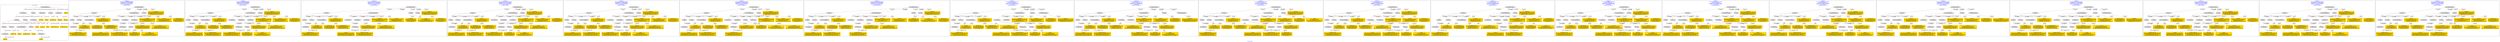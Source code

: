 digraph n0 {
fontcolor="blue"
remincross="true"
label="s21-s-met.json"
subgraph cluster_0 {
label="1-correct model"
n2[style="filled",color="white",fillcolor="lightgray",label="E12_Production1"];
n3[style="filled",color="white",fillcolor="lightgray",label="E21_Person1"];
n4[style="filled",color="white",fillcolor="lightgray",label="E55_Type1"];
n5[style="filled",color="white",fillcolor="lightgray",label="E52_Time-Span3"];
n6[style="filled",color="white",fillcolor="lightgray",label="E69_Death1"];
n7[style="filled",color="white",fillcolor="lightgray",label="E74_Group1"];
n8[style="filled",color="white",fillcolor="lightgray",label="E82_Actor_Appellation1"];
n9[style="filled",color="white",fillcolor="lightgray",label="E67_Birth1"];
n10[shape="plaintext",style="filled",fillcolor="gold",label="artistURI"];
n11[style="filled",color="white",fillcolor="lightgray",label="E22_Man-Made_Object1"];
n12[style="filled",color="white",fillcolor="lightgray",label="E35_Title1"];
n13[style="filled",color="white",fillcolor="lightgray",label="E8_Acquisition1"];
n14[style="filled",color="white",fillcolor="lightgray",label="E55_Type2"];
n15[style="filled",color="white",fillcolor="lightgray",label="E54_Dimension1"];
n16[shape="plaintext",style="filled",fillcolor="gold",label="objectURI"];
n17[shape="plaintext",style="filled",fillcolor="gold",label="artworkTitle"];
n18[style="filled",color="white",fillcolor="lightgray",label="E52_Time-Span1"];
n19[shape="plaintext",style="filled",fillcolor="gold",label="birthDate"];
n20[style="filled",color="white",fillcolor="lightgray",label="E52_Time-Span2"];
n21[shape="plaintext",style="filled",fillcolor="gold",label="deathDate"];
n22[shape="plaintext",style="filled",fillcolor="gold",label="dateOfStartOfCreation"];
n23[shape="plaintext",style="filled",fillcolor="gold",label="dateOfEndOfCreation"];
n24[shape="plaintext",style="filled",fillcolor="gold",label="dimensions"];
n25[shape="plaintext",style="filled",fillcolor="gold",label="medium_URI"];
n26[shape="plaintext",style="filled",fillcolor="gold",label="medium"];
n27[shape="plaintext",style="filled",fillcolor="gold",label="classification_URI"];
n28[shape="plaintext",style="filled",fillcolor="gold",label="classification"];
n29[shape="plaintext",style="filled",fillcolor="gold",label="nationality_URI"];
n30[shape="plaintext",style="filled",fillcolor="gold",label="nationality"];
n31[shape="plaintext",style="filled",fillcolor="gold",label="artistAppellationURI"];
n32[shape="plaintext",style="filled",fillcolor="gold",label="artistName"];
n33[shape="plaintext",style="filled",fillcolor="gold",label="creditLine"];
}
subgraph cluster_1 {
label="candidate 0\nlink coherence:0.8888888888888888\nnode coherence:0.9615384615384616\nconfidence:0.46731115352794955\nmapping score:0.5207276494665815\ncost:26.99841\n-precision:0.7-recall:0.61"
n35[style="filled",color="white",fillcolor="lightgray",label="E12_Production1"];
n36[style="filled",color="white",fillcolor="lightgray",label="E52_Time-Span2"];
n37[style="filled",color="white",fillcolor="lightgray",label="E55_Type1"];
n38[style="filled",color="white",fillcolor="lightgray",label="E21_Person1"];
n39[style="filled",color="white",fillcolor="lightgray",label="E67_Birth1"];
n40[style="filled",color="white",fillcolor="lightgray",label="E74_Group1"];
n41[style="filled",color="white",fillcolor="lightgray",label="E82_Actor_Appellation1"];
n42[style="filled",color="white",fillcolor="lightgray",label="E22_Man-Made_Object1"];
n43[style="filled",color="white",fillcolor="lightgray",label="E54_Dimension1"];
n44[style="filled",color="white",fillcolor="lightgray",label="E8_Acquisition1"];
n45[style="filled",color="white",fillcolor="lightgray",label="E33_Linguistic_Object2"];
n46[style="filled",color="white",fillcolor="lightgray",label="E55_Type2"];
n47[style="filled",color="white",fillcolor="lightgray",label="E52_Time-Span1"];
n48[shape="plaintext",style="filled",fillcolor="gold",label="birthDate\n[E69_Death,P82_at_some_time_within,0.466]\n[E52_Time-Span,P82b_end_of_the_end,0.255]\n[E52_Time-Span,P82_at_some_time_within,0.172]\n[E52_Time-Span,P82a_begin_of_the_begin,0.106]"];
n49[shape="plaintext",style="filled",fillcolor="gold",label="artistURI\n[E21_Person,classLink,0.405]\n[E82_Actor_Appellation,classLink,0.339]\n[E39_Actor,classLink,0.202]\n[E30_Right,P3_has_note,0.054]"];
n50[shape="plaintext",style="filled",fillcolor="gold",label="dimensions\n[E54_Dimension,P3_has_note,0.804]\n[E22_Man-Made_Object,P3_has_note,0.077]\n[E34_Inscription,P3_has_note,0.062]\n[E8_Acquisition,P3_has_note,0.057]"];
n51[shape="plaintext",style="filled",fillcolor="gold",label="medium_URI\n[E74_Group,classLink,0.342]\n[E55_Type,classLink,0.319]\n[E57_Material,classLink,0.294]\n[E55_Type,label,0.045]"];
n52[shape="plaintext",style="filled",fillcolor="gold",label="artistAppellationURI\n[E82_Actor_Appellation,classLink,0.59]\n[E21_Person,classLink,0.372]\n[E39_Actor,classLink,0.03]\n[E30_Right,P3_has_note,0.008]"];
n53[shape="plaintext",style="filled",fillcolor="gold",label="classification\n[E33_Linguistic_Object,P3_has_note,0.279]\n[E22_Man-Made_Object,P3_has_note,0.268]\n[E73_Information_Object,P3_has_note,0.251]\n[E8_Acquisition,P3_has_note,0.203]"];
n54[shape="plaintext",style="filled",fillcolor="gold",label="nationality\n[E74_Group,label,0.53]\n[E74_Group,classLink,0.308]\n[E55_Type,label,0.095]\n[E21_Person,P3_has_note,0.067]"];
n55[shape="plaintext",style="filled",fillcolor="gold",label="classification_URI\n[E55_Type,classLink,0.619]\n[E74_Group,classLink,0.141]\n[E57_Material,classLink,0.121]\n[E55_Type,label,0.119]"];
n56[shape="plaintext",style="filled",fillcolor="gold",label="nationality_URI\n[E74_Group,classLink,0.688]\n[E55_Type,classLink,0.188]\n[E57_Material,classLink,0.085]\n[E55_Type,label,0.039]"];
n57[shape="plaintext",style="filled",fillcolor="gold",label="dateOfEndOfCreation\n[E52_Time-Span,P82_at_some_time_within,0.45]\n[E52_Time-Span,P82b_end_of_the_end,0.331]\n[E34_Inscription,P3_has_note,0.135]\n[E52_Time-Span,P82a_begin_of_the_begin,0.083]"];
n58[shape="plaintext",style="filled",fillcolor="gold",label="artworkTitle\n[E22_Man-Made_Object,P3_has_note,0.314]\n[E73_Information_Object,P3_has_note,0.265]\n[E35_Title,label,0.237]\n[E33_Linguistic_Object,P3_has_note,0.184]"];
n59[shape="plaintext",style="filled",fillcolor="gold",label="medium\n[E55_Type,label,0.328]\n[E57_Material,label,0.292]\n[E29_Design_or_Procedure,P3_has_note,0.213]\n[E12_Production,P3_has_note,0.166]"];
n60[shape="plaintext",style="filled",fillcolor="gold",label="creditLine\n[E30_Right,P3_has_note,0.436]\n[E8_Acquisition,P3_has_note,0.357]\n[E82_Actor_Appellation,label,0.125]\n[E52_Time-Span,P82_at_some_time_within,0.082]"];
n61[shape="plaintext",style="filled",fillcolor="gold",label="dateOfStartOfCreation\n[E52_Time-Span,P82_at_some_time_within,0.45]\n[E52_Time-Span,P82b_end_of_the_end,0.331]\n[E34_Inscription,P3_has_note,0.135]\n[E52_Time-Span,P82a_begin_of_the_begin,0.083]"];
n62[shape="plaintext",style="filled",fillcolor="gold",label="objectURI\n[E22_Man-Made_Object,classLink,0.62]\n[E8_Acquisition,classLink,0.316]\n[E38_Image,classLink,0.033]\n[E22_Man-Made_Object,P3_has_note,0.031]"];
}
subgraph cluster_2 {
label="candidate 1\nlink coherence:0.8888888888888888\nnode coherence:0.9615384615384616\nconfidence:0.46731115352794955\nmapping score:0.5207276494665815\ncost:125.99841\n-precision:0.7-recall:0.61"
n64[style="filled",color="white",fillcolor="lightgray",label="E12_Production1"];
n65[style="filled",color="white",fillcolor="lightgray",label="E52_Time-Span2"];
n66[style="filled",color="white",fillcolor="lightgray",label="E55_Type1"];
n67[style="filled",color="white",fillcolor="lightgray",label="E21_Person1"];
n68[style="filled",color="white",fillcolor="lightgray",label="E67_Birth1"];
n69[style="filled",color="white",fillcolor="lightgray",label="E74_Group1"];
n70[style="filled",color="white",fillcolor="lightgray",label="E82_Actor_Appellation1"];
n71[style="filled",color="white",fillcolor="lightgray",label="E22_Man-Made_Object1"];
n72[style="filled",color="white",fillcolor="lightgray",label="E54_Dimension1"];
n73[style="filled",color="white",fillcolor="lightgray",label="E8_Acquisition1"];
n74[style="filled",color="white",fillcolor="lightgray",label="E33_Linguistic_Object2"];
n75[style="filled",color="white",fillcolor="lightgray",label="E55_Type2"];
n76[style="filled",color="white",fillcolor="lightgray",label="E52_Time-Span1"];
n77[shape="plaintext",style="filled",fillcolor="gold",label="birthDate\n[E69_Death,P82_at_some_time_within,0.466]\n[E52_Time-Span,P82b_end_of_the_end,0.255]\n[E52_Time-Span,P82_at_some_time_within,0.172]\n[E52_Time-Span,P82a_begin_of_the_begin,0.106]"];
n78[shape="plaintext",style="filled",fillcolor="gold",label="artistURI\n[E21_Person,classLink,0.405]\n[E82_Actor_Appellation,classLink,0.339]\n[E39_Actor,classLink,0.202]\n[E30_Right,P3_has_note,0.054]"];
n79[shape="plaintext",style="filled",fillcolor="gold",label="dimensions\n[E54_Dimension,P3_has_note,0.804]\n[E22_Man-Made_Object,P3_has_note,0.077]\n[E34_Inscription,P3_has_note,0.062]\n[E8_Acquisition,P3_has_note,0.057]"];
n80[shape="plaintext",style="filled",fillcolor="gold",label="medium_URI\n[E74_Group,classLink,0.342]\n[E55_Type,classLink,0.319]\n[E57_Material,classLink,0.294]\n[E55_Type,label,0.045]"];
n81[shape="plaintext",style="filled",fillcolor="gold",label="artistAppellationURI\n[E82_Actor_Appellation,classLink,0.59]\n[E21_Person,classLink,0.372]\n[E39_Actor,classLink,0.03]\n[E30_Right,P3_has_note,0.008]"];
n82[shape="plaintext",style="filled",fillcolor="gold",label="classification\n[E33_Linguistic_Object,P3_has_note,0.279]\n[E22_Man-Made_Object,P3_has_note,0.268]\n[E73_Information_Object,P3_has_note,0.251]\n[E8_Acquisition,P3_has_note,0.203]"];
n83[shape="plaintext",style="filled",fillcolor="gold",label="nationality\n[E74_Group,label,0.53]\n[E74_Group,classLink,0.308]\n[E55_Type,label,0.095]\n[E21_Person,P3_has_note,0.067]"];
n84[shape="plaintext",style="filled",fillcolor="gold",label="classification_URI\n[E55_Type,classLink,0.619]\n[E74_Group,classLink,0.141]\n[E57_Material,classLink,0.121]\n[E55_Type,label,0.119]"];
n85[shape="plaintext",style="filled",fillcolor="gold",label="nationality_URI\n[E74_Group,classLink,0.688]\n[E55_Type,classLink,0.188]\n[E57_Material,classLink,0.085]\n[E55_Type,label,0.039]"];
n86[shape="plaintext",style="filled",fillcolor="gold",label="dateOfStartOfCreation\n[E52_Time-Span,P82_at_some_time_within,0.45]\n[E52_Time-Span,P82b_end_of_the_end,0.331]\n[E34_Inscription,P3_has_note,0.135]\n[E52_Time-Span,P82a_begin_of_the_begin,0.083]"];
n87[shape="plaintext",style="filled",fillcolor="gold",label="artworkTitle\n[E22_Man-Made_Object,P3_has_note,0.314]\n[E73_Information_Object,P3_has_note,0.265]\n[E35_Title,label,0.237]\n[E33_Linguistic_Object,P3_has_note,0.184]"];
n88[shape="plaintext",style="filled",fillcolor="gold",label="medium\n[E55_Type,label,0.328]\n[E57_Material,label,0.292]\n[E29_Design_or_Procedure,P3_has_note,0.213]\n[E12_Production,P3_has_note,0.166]"];
n89[shape="plaintext",style="filled",fillcolor="gold",label="creditLine\n[E30_Right,P3_has_note,0.436]\n[E8_Acquisition,P3_has_note,0.357]\n[E82_Actor_Appellation,label,0.125]\n[E52_Time-Span,P82_at_some_time_within,0.082]"];
n90[shape="plaintext",style="filled",fillcolor="gold",label="dateOfEndOfCreation\n[E52_Time-Span,P82_at_some_time_within,0.45]\n[E52_Time-Span,P82b_end_of_the_end,0.331]\n[E34_Inscription,P3_has_note,0.135]\n[E52_Time-Span,P82a_begin_of_the_begin,0.083]"];
n91[shape="plaintext",style="filled",fillcolor="gold",label="objectURI\n[E22_Man-Made_Object,classLink,0.62]\n[E8_Acquisition,classLink,0.316]\n[E38_Image,classLink,0.033]\n[E22_Man-Made_Object,P3_has_note,0.031]"];
}
subgraph cluster_3 {
label="candidate 10\nlink coherence:0.8518518518518519\nnode coherence:0.9615384615384616\nconfidence:0.46731115352794955\nmapping score:0.5207276494665815\ncost:26.99854\n-precision:0.67-recall:0.58"
n93[style="filled",color="white",fillcolor="lightgray",label="E12_Production1"];
n94[style="filled",color="white",fillcolor="lightgray",label="E52_Time-Span2"];
n95[style="filled",color="white",fillcolor="lightgray",label="E21_Person1"];
n96[style="filled",color="white",fillcolor="lightgray",label="E67_Birth1"];
n97[style="filled",color="white",fillcolor="lightgray",label="E74_Group1"];
n98[style="filled",color="white",fillcolor="lightgray",label="E82_Actor_Appellation1"];
n99[style="filled",color="white",fillcolor="lightgray",label="E22_Man-Made_Object1"];
n100[style="filled",color="white",fillcolor="lightgray",label="E54_Dimension1"];
n101[style="filled",color="white",fillcolor="lightgray",label="E8_Acquisition1"];
n102[style="filled",color="white",fillcolor="lightgray",label="E33_Linguistic_Object2"];
n103[style="filled",color="white",fillcolor="lightgray",label="E55_Type1"];
n104[style="filled",color="white",fillcolor="lightgray",label="E55_Type2"];
n105[style="filled",color="white",fillcolor="lightgray",label="E52_Time-Span1"];
n106[shape="plaintext",style="filled",fillcolor="gold",label="birthDate\n[E69_Death,P82_at_some_time_within,0.466]\n[E52_Time-Span,P82b_end_of_the_end,0.255]\n[E52_Time-Span,P82_at_some_time_within,0.172]\n[E52_Time-Span,P82a_begin_of_the_begin,0.106]"];
n107[shape="plaintext",style="filled",fillcolor="gold",label="artistURI\n[E21_Person,classLink,0.405]\n[E82_Actor_Appellation,classLink,0.339]\n[E39_Actor,classLink,0.202]\n[E30_Right,P3_has_note,0.054]"];
n108[shape="plaintext",style="filled",fillcolor="gold",label="dimensions\n[E54_Dimension,P3_has_note,0.804]\n[E22_Man-Made_Object,P3_has_note,0.077]\n[E34_Inscription,P3_has_note,0.062]\n[E8_Acquisition,P3_has_note,0.057]"];
n109[shape="plaintext",style="filled",fillcolor="gold",label="medium_URI\n[E74_Group,classLink,0.342]\n[E55_Type,classLink,0.319]\n[E57_Material,classLink,0.294]\n[E55_Type,label,0.045]"];
n110[shape="plaintext",style="filled",fillcolor="gold",label="artistAppellationURI\n[E82_Actor_Appellation,classLink,0.59]\n[E21_Person,classLink,0.372]\n[E39_Actor,classLink,0.03]\n[E30_Right,P3_has_note,0.008]"];
n111[shape="plaintext",style="filled",fillcolor="gold",label="classification\n[E33_Linguistic_Object,P3_has_note,0.279]\n[E22_Man-Made_Object,P3_has_note,0.268]\n[E73_Information_Object,P3_has_note,0.251]\n[E8_Acquisition,P3_has_note,0.203]"];
n112[shape="plaintext",style="filled",fillcolor="gold",label="nationality\n[E74_Group,label,0.53]\n[E74_Group,classLink,0.308]\n[E55_Type,label,0.095]\n[E21_Person,P3_has_note,0.067]"];
n113[shape="plaintext",style="filled",fillcolor="gold",label="classification_URI\n[E55_Type,classLink,0.619]\n[E74_Group,classLink,0.141]\n[E57_Material,classLink,0.121]\n[E55_Type,label,0.119]"];
n114[shape="plaintext",style="filled",fillcolor="gold",label="nationality_URI\n[E74_Group,classLink,0.688]\n[E55_Type,classLink,0.188]\n[E57_Material,classLink,0.085]\n[E55_Type,label,0.039]"];
n115[shape="plaintext",style="filled",fillcolor="gold",label="dateOfEndOfCreation\n[E52_Time-Span,P82_at_some_time_within,0.45]\n[E52_Time-Span,P82b_end_of_the_end,0.331]\n[E34_Inscription,P3_has_note,0.135]\n[E52_Time-Span,P82a_begin_of_the_begin,0.083]"];
n116[shape="plaintext",style="filled",fillcolor="gold",label="artworkTitle\n[E22_Man-Made_Object,P3_has_note,0.314]\n[E73_Information_Object,P3_has_note,0.265]\n[E35_Title,label,0.237]\n[E33_Linguistic_Object,P3_has_note,0.184]"];
n117[shape="plaintext",style="filled",fillcolor="gold",label="medium\n[E55_Type,label,0.328]\n[E57_Material,label,0.292]\n[E29_Design_or_Procedure,P3_has_note,0.213]\n[E12_Production,P3_has_note,0.166]"];
n118[shape="plaintext",style="filled",fillcolor="gold",label="creditLine\n[E30_Right,P3_has_note,0.436]\n[E8_Acquisition,P3_has_note,0.357]\n[E82_Actor_Appellation,label,0.125]\n[E52_Time-Span,P82_at_some_time_within,0.082]"];
n119[shape="plaintext",style="filled",fillcolor="gold",label="dateOfStartOfCreation\n[E52_Time-Span,P82_at_some_time_within,0.45]\n[E52_Time-Span,P82b_end_of_the_end,0.331]\n[E34_Inscription,P3_has_note,0.135]\n[E52_Time-Span,P82a_begin_of_the_begin,0.083]"];
n120[shape="plaintext",style="filled",fillcolor="gold",label="objectURI\n[E22_Man-Made_Object,classLink,0.62]\n[E8_Acquisition,classLink,0.316]\n[E38_Image,classLink,0.033]\n[E22_Man-Made_Object,P3_has_note,0.031]"];
}
subgraph cluster_4 {
label="candidate 11\nlink coherence:0.8518518518518519\nnode coherence:0.9615384615384616\nconfidence:0.46731115352794955\nmapping score:0.5207276494665815\ncost:125.99841\n-precision:0.7-recall:0.61"
n122[style="filled",color="white",fillcolor="lightgray",label="E12_Production1"];
n123[style="filled",color="white",fillcolor="lightgray",label="E52_Time-Span2"];
n124[style="filled",color="white",fillcolor="lightgray",label="E55_Type1"];
n125[style="filled",color="white",fillcolor="lightgray",label="E21_Person1"];
n126[style="filled",color="white",fillcolor="lightgray",label="E67_Birth1"];
n127[style="filled",color="white",fillcolor="lightgray",label="E74_Group1"];
n128[style="filled",color="white",fillcolor="lightgray",label="E82_Actor_Appellation1"];
n129[style="filled",color="white",fillcolor="lightgray",label="E22_Man-Made_Object1"];
n130[style="filled",color="white",fillcolor="lightgray",label="E54_Dimension1"];
n131[style="filled",color="white",fillcolor="lightgray",label="E8_Acquisition1"];
n132[style="filled",color="white",fillcolor="lightgray",label="E33_Linguistic_Object2"];
n133[style="filled",color="white",fillcolor="lightgray",label="E55_Type2"];
n134[style="filled",color="white",fillcolor="lightgray",label="E52_Time-Span1"];
n135[shape="plaintext",style="filled",fillcolor="gold",label="creditLine\n[E30_Right,P3_has_note,0.436]\n[E8_Acquisition,P3_has_note,0.357]\n[E82_Actor_Appellation,label,0.125]\n[E52_Time-Span,P82_at_some_time_within,0.082]"];
n136[shape="plaintext",style="filled",fillcolor="gold",label="birthDate\n[E69_Death,P82_at_some_time_within,0.466]\n[E52_Time-Span,P82b_end_of_the_end,0.255]\n[E52_Time-Span,P82_at_some_time_within,0.172]\n[E52_Time-Span,P82a_begin_of_the_begin,0.106]"];
n137[shape="plaintext",style="filled",fillcolor="gold",label="artistURI\n[E21_Person,classLink,0.405]\n[E82_Actor_Appellation,classLink,0.339]\n[E39_Actor,classLink,0.202]\n[E30_Right,P3_has_note,0.054]"];
n138[shape="plaintext",style="filled",fillcolor="gold",label="dimensions\n[E54_Dimension,P3_has_note,0.804]\n[E22_Man-Made_Object,P3_has_note,0.077]\n[E34_Inscription,P3_has_note,0.062]\n[E8_Acquisition,P3_has_note,0.057]"];
n139[shape="plaintext",style="filled",fillcolor="gold",label="medium_URI\n[E74_Group,classLink,0.342]\n[E55_Type,classLink,0.319]\n[E57_Material,classLink,0.294]\n[E55_Type,label,0.045]"];
n140[shape="plaintext",style="filled",fillcolor="gold",label="artistAppellationURI\n[E82_Actor_Appellation,classLink,0.59]\n[E21_Person,classLink,0.372]\n[E39_Actor,classLink,0.03]\n[E30_Right,P3_has_note,0.008]"];
n141[shape="plaintext",style="filled",fillcolor="gold",label="classification\n[E33_Linguistic_Object,P3_has_note,0.279]\n[E22_Man-Made_Object,P3_has_note,0.268]\n[E73_Information_Object,P3_has_note,0.251]\n[E8_Acquisition,P3_has_note,0.203]"];
n142[shape="plaintext",style="filled",fillcolor="gold",label="nationality\n[E74_Group,label,0.53]\n[E74_Group,classLink,0.308]\n[E55_Type,label,0.095]\n[E21_Person,P3_has_note,0.067]"];
n143[shape="plaintext",style="filled",fillcolor="gold",label="classification_URI\n[E55_Type,classLink,0.619]\n[E74_Group,classLink,0.141]\n[E57_Material,classLink,0.121]\n[E55_Type,label,0.119]"];
n144[shape="plaintext",style="filled",fillcolor="gold",label="nationality_URI\n[E74_Group,classLink,0.688]\n[E55_Type,classLink,0.188]\n[E57_Material,classLink,0.085]\n[E55_Type,label,0.039]"];
n145[shape="plaintext",style="filled",fillcolor="gold",label="dateOfStartOfCreation\n[E52_Time-Span,P82_at_some_time_within,0.45]\n[E52_Time-Span,P82b_end_of_the_end,0.331]\n[E34_Inscription,P3_has_note,0.135]\n[E52_Time-Span,P82a_begin_of_the_begin,0.083]"];
n146[shape="plaintext",style="filled",fillcolor="gold",label="artworkTitle\n[E22_Man-Made_Object,P3_has_note,0.314]\n[E73_Information_Object,P3_has_note,0.265]\n[E35_Title,label,0.237]\n[E33_Linguistic_Object,P3_has_note,0.184]"];
n147[shape="plaintext",style="filled",fillcolor="gold",label="medium\n[E55_Type,label,0.328]\n[E57_Material,label,0.292]\n[E29_Design_or_Procedure,P3_has_note,0.213]\n[E12_Production,P3_has_note,0.166]"];
n148[shape="plaintext",style="filled",fillcolor="gold",label="dateOfEndOfCreation\n[E52_Time-Span,P82_at_some_time_within,0.45]\n[E52_Time-Span,P82b_end_of_the_end,0.331]\n[E34_Inscription,P3_has_note,0.135]\n[E52_Time-Span,P82a_begin_of_the_begin,0.083]"];
n149[shape="plaintext",style="filled",fillcolor="gold",label="objectURI\n[E22_Man-Made_Object,classLink,0.62]\n[E8_Acquisition,classLink,0.316]\n[E38_Image,classLink,0.033]\n[E22_Man-Made_Object,P3_has_note,0.031]"];
}
subgraph cluster_5 {
label="candidate 12\nlink coherence:0.8518518518518519\nnode coherence:0.9615384615384616\nconfidence:0.46731115352794955\nmapping score:0.5207276494665815\ncost:125.99843\n-precision:0.7-recall:0.61"
n151[style="filled",color="white",fillcolor="lightgray",label="E12_Production1"];
n152[style="filled",color="white",fillcolor="lightgray",label="E52_Time-Span2"];
n153[style="filled",color="white",fillcolor="lightgray",label="E55_Type1"];
n154[style="filled",color="white",fillcolor="lightgray",label="E21_Person1"];
n155[style="filled",color="white",fillcolor="lightgray",label="E67_Birth1"];
n156[style="filled",color="white",fillcolor="lightgray",label="E74_Group1"];
n157[style="filled",color="white",fillcolor="lightgray",label="E82_Actor_Appellation1"];
n158[style="filled",color="white",fillcolor="lightgray",label="E22_Man-Made_Object1"];
n159[style="filled",color="white",fillcolor="lightgray",label="E54_Dimension1"];
n160[style="filled",color="white",fillcolor="lightgray",label="E8_Acquisition1"];
n161[style="filled",color="white",fillcolor="lightgray",label="E33_Linguistic_Object2"];
n162[style="filled",color="white",fillcolor="lightgray",label="E55_Type3"];
n163[style="filled",color="white",fillcolor="lightgray",label="E52_Time-Span1"];
n164[shape="plaintext",style="filled",fillcolor="gold",label="birthDate\n[E69_Death,P82_at_some_time_within,0.466]\n[E52_Time-Span,P82b_end_of_the_end,0.255]\n[E52_Time-Span,P82_at_some_time_within,0.172]\n[E52_Time-Span,P82a_begin_of_the_begin,0.106]"];
n165[shape="plaintext",style="filled",fillcolor="gold",label="classification_URI\n[E55_Type,classLink,0.619]\n[E74_Group,classLink,0.141]\n[E57_Material,classLink,0.121]\n[E55_Type,label,0.119]"];
n166[shape="plaintext",style="filled",fillcolor="gold",label="artistURI\n[E21_Person,classLink,0.405]\n[E82_Actor_Appellation,classLink,0.339]\n[E39_Actor,classLink,0.202]\n[E30_Right,P3_has_note,0.054]"];
n167[shape="plaintext",style="filled",fillcolor="gold",label="dimensions\n[E54_Dimension,P3_has_note,0.804]\n[E22_Man-Made_Object,P3_has_note,0.077]\n[E34_Inscription,P3_has_note,0.062]\n[E8_Acquisition,P3_has_note,0.057]"];
n168[shape="plaintext",style="filled",fillcolor="gold",label="medium_URI\n[E74_Group,classLink,0.342]\n[E55_Type,classLink,0.319]\n[E57_Material,classLink,0.294]\n[E55_Type,label,0.045]"];
n169[shape="plaintext",style="filled",fillcolor="gold",label="artistAppellationURI\n[E82_Actor_Appellation,classLink,0.59]\n[E21_Person,classLink,0.372]\n[E39_Actor,classLink,0.03]\n[E30_Right,P3_has_note,0.008]"];
n170[shape="plaintext",style="filled",fillcolor="gold",label="classification\n[E33_Linguistic_Object,P3_has_note,0.279]\n[E22_Man-Made_Object,P3_has_note,0.268]\n[E73_Information_Object,P3_has_note,0.251]\n[E8_Acquisition,P3_has_note,0.203]"];
n171[shape="plaintext",style="filled",fillcolor="gold",label="nationality\n[E74_Group,label,0.53]\n[E74_Group,classLink,0.308]\n[E55_Type,label,0.095]\n[E21_Person,P3_has_note,0.067]"];
n172[shape="plaintext",style="filled",fillcolor="gold",label="nationality_URI\n[E74_Group,classLink,0.688]\n[E55_Type,classLink,0.188]\n[E57_Material,classLink,0.085]\n[E55_Type,label,0.039]"];
n173[shape="plaintext",style="filled",fillcolor="gold",label="dateOfStartOfCreation\n[E52_Time-Span,P82_at_some_time_within,0.45]\n[E52_Time-Span,P82b_end_of_the_end,0.331]\n[E34_Inscription,P3_has_note,0.135]\n[E52_Time-Span,P82a_begin_of_the_begin,0.083]"];
n174[shape="plaintext",style="filled",fillcolor="gold",label="artworkTitle\n[E22_Man-Made_Object,P3_has_note,0.314]\n[E73_Information_Object,P3_has_note,0.265]\n[E35_Title,label,0.237]\n[E33_Linguistic_Object,P3_has_note,0.184]"];
n175[shape="plaintext",style="filled",fillcolor="gold",label="medium\n[E55_Type,label,0.328]\n[E57_Material,label,0.292]\n[E29_Design_or_Procedure,P3_has_note,0.213]\n[E12_Production,P3_has_note,0.166]"];
n176[shape="plaintext",style="filled",fillcolor="gold",label="creditLine\n[E30_Right,P3_has_note,0.436]\n[E8_Acquisition,P3_has_note,0.357]\n[E82_Actor_Appellation,label,0.125]\n[E52_Time-Span,P82_at_some_time_within,0.082]"];
n177[shape="plaintext",style="filled",fillcolor="gold",label="dateOfEndOfCreation\n[E52_Time-Span,P82_at_some_time_within,0.45]\n[E52_Time-Span,P82b_end_of_the_end,0.331]\n[E34_Inscription,P3_has_note,0.135]\n[E52_Time-Span,P82a_begin_of_the_begin,0.083]"];
n178[shape="plaintext",style="filled",fillcolor="gold",label="objectURI\n[E22_Man-Made_Object,classLink,0.62]\n[E8_Acquisition,classLink,0.316]\n[E38_Image,classLink,0.033]\n[E22_Man-Made_Object,P3_has_note,0.031]"];
}
subgraph cluster_6 {
label="candidate 13\nlink coherence:0.8518518518518519\nnode coherence:0.9615384615384616\nconfidence:0.46731115352794955\nmapping score:0.5207276494665815\ncost:125.99849\n-precision:0.67-recall:0.58"
n180[style="filled",color="white",fillcolor="lightgray",label="E12_Production1"];
n181[style="filled",color="white",fillcolor="lightgray",label="E52_Time-Span2"];
n182[style="filled",color="white",fillcolor="lightgray",label="E21_Person1"];
n183[style="filled",color="white",fillcolor="lightgray",label="E67_Birth1"];
n184[style="filled",color="white",fillcolor="lightgray",label="E74_Group1"];
n185[style="filled",color="white",fillcolor="lightgray",label="E82_Actor_Appellation1"];
n186[style="filled",color="white",fillcolor="lightgray",label="E22_Man-Made_Object1"];
n187[style="filled",color="white",fillcolor="lightgray",label="E54_Dimension1"];
n188[style="filled",color="white",fillcolor="lightgray",label="E55_Type2"];
n189[style="filled",color="white",fillcolor="lightgray",label="E8_Acquisition1"];
n190[style="filled",color="white",fillcolor="lightgray",label="E33_Linguistic_Object2"];
n191[style="filled",color="white",fillcolor="lightgray",label="E55_Type3"];
n192[style="filled",color="white",fillcolor="lightgray",label="E52_Time-Span1"];
n193[shape="plaintext",style="filled",fillcolor="gold",label="birthDate\n[E69_Death,P82_at_some_time_within,0.466]\n[E52_Time-Span,P82b_end_of_the_end,0.255]\n[E52_Time-Span,P82_at_some_time_within,0.172]\n[E52_Time-Span,P82a_begin_of_the_begin,0.106]"];
n194[shape="plaintext",style="filled",fillcolor="gold",label="classification_URI\n[E55_Type,classLink,0.619]\n[E74_Group,classLink,0.141]\n[E57_Material,classLink,0.121]\n[E55_Type,label,0.119]"];
n195[shape="plaintext",style="filled",fillcolor="gold",label="artistURI\n[E21_Person,classLink,0.405]\n[E82_Actor_Appellation,classLink,0.339]\n[E39_Actor,classLink,0.202]\n[E30_Right,P3_has_note,0.054]"];
n196[shape="plaintext",style="filled",fillcolor="gold",label="dimensions\n[E54_Dimension,P3_has_note,0.804]\n[E22_Man-Made_Object,P3_has_note,0.077]\n[E34_Inscription,P3_has_note,0.062]\n[E8_Acquisition,P3_has_note,0.057]"];
n197[shape="plaintext",style="filled",fillcolor="gold",label="artistAppellationURI\n[E82_Actor_Appellation,classLink,0.59]\n[E21_Person,classLink,0.372]\n[E39_Actor,classLink,0.03]\n[E30_Right,P3_has_note,0.008]"];
n198[shape="plaintext",style="filled",fillcolor="gold",label="classification\n[E33_Linguistic_Object,P3_has_note,0.279]\n[E22_Man-Made_Object,P3_has_note,0.268]\n[E73_Information_Object,P3_has_note,0.251]\n[E8_Acquisition,P3_has_note,0.203]"];
n199[shape="plaintext",style="filled",fillcolor="gold",label="nationality\n[E74_Group,label,0.53]\n[E74_Group,classLink,0.308]\n[E55_Type,label,0.095]\n[E21_Person,P3_has_note,0.067]"];
n200[shape="plaintext",style="filled",fillcolor="gold",label="medium_URI\n[E74_Group,classLink,0.342]\n[E55_Type,classLink,0.319]\n[E57_Material,classLink,0.294]\n[E55_Type,label,0.045]"];
n201[shape="plaintext",style="filled",fillcolor="gold",label="nationality_URI\n[E74_Group,classLink,0.688]\n[E55_Type,classLink,0.188]\n[E57_Material,classLink,0.085]\n[E55_Type,label,0.039]"];
n202[shape="plaintext",style="filled",fillcolor="gold",label="dateOfStartOfCreation\n[E52_Time-Span,P82_at_some_time_within,0.45]\n[E52_Time-Span,P82b_end_of_the_end,0.331]\n[E34_Inscription,P3_has_note,0.135]\n[E52_Time-Span,P82a_begin_of_the_begin,0.083]"];
n203[shape="plaintext",style="filled",fillcolor="gold",label="artworkTitle\n[E22_Man-Made_Object,P3_has_note,0.314]\n[E73_Information_Object,P3_has_note,0.265]\n[E35_Title,label,0.237]\n[E33_Linguistic_Object,P3_has_note,0.184]"];
n204[shape="plaintext",style="filled",fillcolor="gold",label="medium\n[E55_Type,label,0.328]\n[E57_Material,label,0.292]\n[E29_Design_or_Procedure,P3_has_note,0.213]\n[E12_Production,P3_has_note,0.166]"];
n205[shape="plaintext",style="filled",fillcolor="gold",label="creditLine\n[E30_Right,P3_has_note,0.436]\n[E8_Acquisition,P3_has_note,0.357]\n[E82_Actor_Appellation,label,0.125]\n[E52_Time-Span,P82_at_some_time_within,0.082]"];
n206[shape="plaintext",style="filled",fillcolor="gold",label="dateOfEndOfCreation\n[E52_Time-Span,P82_at_some_time_within,0.45]\n[E52_Time-Span,P82b_end_of_the_end,0.331]\n[E34_Inscription,P3_has_note,0.135]\n[E52_Time-Span,P82a_begin_of_the_begin,0.083]"];
n207[shape="plaintext",style="filled",fillcolor="gold",label="objectURI\n[E22_Man-Made_Object,classLink,0.62]\n[E8_Acquisition,classLink,0.316]\n[E38_Image,classLink,0.033]\n[E22_Man-Made_Object,P3_has_note,0.031]"];
}
subgraph cluster_7 {
label="candidate 14\nlink coherence:0.8518518518518519\nnode coherence:0.9615384615384616\nconfidence:0.46731115352794955\nmapping score:0.5207276494665815\ncost:125.99854\n-precision:0.67-recall:0.58"
n209[style="filled",color="white",fillcolor="lightgray",label="E12_Production1"];
n210[style="filled",color="white",fillcolor="lightgray",label="E52_Time-Span2"];
n211[style="filled",color="white",fillcolor="lightgray",label="E21_Person1"];
n212[style="filled",color="white",fillcolor="lightgray",label="E67_Birth1"];
n213[style="filled",color="white",fillcolor="lightgray",label="E74_Group1"];
n214[style="filled",color="white",fillcolor="lightgray",label="E82_Actor_Appellation1"];
n215[style="filled",color="white",fillcolor="lightgray",label="E22_Man-Made_Object1"];
n216[style="filled",color="white",fillcolor="lightgray",label="E54_Dimension1"];
n217[style="filled",color="white",fillcolor="lightgray",label="E8_Acquisition1"];
n218[style="filled",color="white",fillcolor="lightgray",label="E33_Linguistic_Object2"];
n219[style="filled",color="white",fillcolor="lightgray",label="E55_Type1"];
n220[style="filled",color="white",fillcolor="lightgray",label="E55_Type2"];
n221[style="filled",color="white",fillcolor="lightgray",label="E52_Time-Span1"];
n222[shape="plaintext",style="filled",fillcolor="gold",label="birthDate\n[E69_Death,P82_at_some_time_within,0.466]\n[E52_Time-Span,P82b_end_of_the_end,0.255]\n[E52_Time-Span,P82_at_some_time_within,0.172]\n[E52_Time-Span,P82a_begin_of_the_begin,0.106]"];
n223[shape="plaintext",style="filled",fillcolor="gold",label="artistURI\n[E21_Person,classLink,0.405]\n[E82_Actor_Appellation,classLink,0.339]\n[E39_Actor,classLink,0.202]\n[E30_Right,P3_has_note,0.054]"];
n224[shape="plaintext",style="filled",fillcolor="gold",label="dimensions\n[E54_Dimension,P3_has_note,0.804]\n[E22_Man-Made_Object,P3_has_note,0.077]\n[E34_Inscription,P3_has_note,0.062]\n[E8_Acquisition,P3_has_note,0.057]"];
n225[shape="plaintext",style="filled",fillcolor="gold",label="medium_URI\n[E74_Group,classLink,0.342]\n[E55_Type,classLink,0.319]\n[E57_Material,classLink,0.294]\n[E55_Type,label,0.045]"];
n226[shape="plaintext",style="filled",fillcolor="gold",label="artistAppellationURI\n[E82_Actor_Appellation,classLink,0.59]\n[E21_Person,classLink,0.372]\n[E39_Actor,classLink,0.03]\n[E30_Right,P3_has_note,0.008]"];
n227[shape="plaintext",style="filled",fillcolor="gold",label="classification\n[E33_Linguistic_Object,P3_has_note,0.279]\n[E22_Man-Made_Object,P3_has_note,0.268]\n[E73_Information_Object,P3_has_note,0.251]\n[E8_Acquisition,P3_has_note,0.203]"];
n228[shape="plaintext",style="filled",fillcolor="gold",label="nationality\n[E74_Group,label,0.53]\n[E74_Group,classLink,0.308]\n[E55_Type,label,0.095]\n[E21_Person,P3_has_note,0.067]"];
n229[shape="plaintext",style="filled",fillcolor="gold",label="classification_URI\n[E55_Type,classLink,0.619]\n[E74_Group,classLink,0.141]\n[E57_Material,classLink,0.121]\n[E55_Type,label,0.119]"];
n230[shape="plaintext",style="filled",fillcolor="gold",label="nationality_URI\n[E74_Group,classLink,0.688]\n[E55_Type,classLink,0.188]\n[E57_Material,classLink,0.085]\n[E55_Type,label,0.039]"];
n231[shape="plaintext",style="filled",fillcolor="gold",label="dateOfStartOfCreation\n[E52_Time-Span,P82_at_some_time_within,0.45]\n[E52_Time-Span,P82b_end_of_the_end,0.331]\n[E34_Inscription,P3_has_note,0.135]\n[E52_Time-Span,P82a_begin_of_the_begin,0.083]"];
n232[shape="plaintext",style="filled",fillcolor="gold",label="artworkTitle\n[E22_Man-Made_Object,P3_has_note,0.314]\n[E73_Information_Object,P3_has_note,0.265]\n[E35_Title,label,0.237]\n[E33_Linguistic_Object,P3_has_note,0.184]"];
n233[shape="plaintext",style="filled",fillcolor="gold",label="medium\n[E55_Type,label,0.328]\n[E57_Material,label,0.292]\n[E29_Design_or_Procedure,P3_has_note,0.213]\n[E12_Production,P3_has_note,0.166]"];
n234[shape="plaintext",style="filled",fillcolor="gold",label="creditLine\n[E30_Right,P3_has_note,0.436]\n[E8_Acquisition,P3_has_note,0.357]\n[E82_Actor_Appellation,label,0.125]\n[E52_Time-Span,P82_at_some_time_within,0.082]"];
n235[shape="plaintext",style="filled",fillcolor="gold",label="dateOfEndOfCreation\n[E52_Time-Span,P82_at_some_time_within,0.45]\n[E52_Time-Span,P82b_end_of_the_end,0.331]\n[E34_Inscription,P3_has_note,0.135]\n[E52_Time-Span,P82a_begin_of_the_begin,0.083]"];
n236[shape="plaintext",style="filled",fillcolor="gold",label="objectURI\n[E22_Man-Made_Object,classLink,0.62]\n[E8_Acquisition,classLink,0.316]\n[E38_Image,classLink,0.033]\n[E22_Man-Made_Object,P3_has_note,0.031]"];
}
subgraph cluster_8 {
label="candidate 15\nlink coherence:0.8518518518518519\nnode coherence:0.96\nconfidence:0.45182199035553844\nmapping score:0.5261628856740684\ncost:125.99859\n-precision:0.63-recall:0.55"
n238[style="filled",color="white",fillcolor="lightgray",label="E12_Production1"];
n239[style="filled",color="white",fillcolor="lightgray",label="E52_Time-Span2"];
n240[style="filled",color="white",fillcolor="lightgray",label="E55_Type1"];
n241[style="filled",color="white",fillcolor="lightgray",label="E21_Person1"];
n242[style="filled",color="white",fillcolor="lightgray",label="E67_Birth1"];
n243[style="filled",color="white",fillcolor="lightgray",label="E74_Group1"];
n244[style="filled",color="white",fillcolor="lightgray",label="E82_Actor_Appellation1"];
n245[style="filled",color="white",fillcolor="lightgray",label="E22_Man-Made_Object1"];
n246[style="filled",color="white",fillcolor="lightgray",label="E54_Dimension1"];
n247[style="filled",color="white",fillcolor="lightgray",label="E33_Linguistic_Object1"];
n248[style="filled",color="white",fillcolor="lightgray",label="E55_Type3"];
n249[style="filled",color="white",fillcolor="lightgray",label="E52_Time-Span1"];
n250[style="filled",color="white",fillcolor="lightgray",label="E33_Linguistic_Object2"];
n251[shape="plaintext",style="filled",fillcolor="gold",label="birthDate\n[E69_Death,P82_at_some_time_within,0.466]\n[E52_Time-Span,P82b_end_of_the_end,0.255]\n[E52_Time-Span,P82_at_some_time_within,0.172]\n[E52_Time-Span,P82a_begin_of_the_begin,0.106]"];
n252[shape="plaintext",style="filled",fillcolor="gold",label="classification_URI\n[E55_Type,classLink,0.619]\n[E74_Group,classLink,0.141]\n[E57_Material,classLink,0.121]\n[E55_Type,label,0.119]"];
n253[shape="plaintext",style="filled",fillcolor="gold",label="artistURI\n[E21_Person,classLink,0.405]\n[E82_Actor_Appellation,classLink,0.339]\n[E39_Actor,classLink,0.202]\n[E30_Right,P3_has_note,0.054]"];
n254[shape="plaintext",style="filled",fillcolor="gold",label="dimensions\n[E54_Dimension,P3_has_note,0.804]\n[E22_Man-Made_Object,P3_has_note,0.077]\n[E34_Inscription,P3_has_note,0.062]\n[E8_Acquisition,P3_has_note,0.057]"];
n255[shape="plaintext",style="filled",fillcolor="gold",label="medium_URI\n[E74_Group,classLink,0.342]\n[E55_Type,classLink,0.319]\n[E57_Material,classLink,0.294]\n[E55_Type,label,0.045]"];
n256[shape="plaintext",style="filled",fillcolor="gold",label="artistAppellationURI\n[E82_Actor_Appellation,classLink,0.59]\n[E21_Person,classLink,0.372]\n[E39_Actor,classLink,0.03]\n[E30_Right,P3_has_note,0.008]"];
n257[shape="plaintext",style="filled",fillcolor="gold",label="classification\n[E33_Linguistic_Object,P3_has_note,0.279]\n[E22_Man-Made_Object,P3_has_note,0.268]\n[E73_Information_Object,P3_has_note,0.251]\n[E8_Acquisition,P3_has_note,0.203]"];
n258[shape="plaintext",style="filled",fillcolor="gold",label="nationality\n[E74_Group,label,0.53]\n[E74_Group,classLink,0.308]\n[E55_Type,label,0.095]\n[E21_Person,P3_has_note,0.067]"];
n259[shape="plaintext",style="filled",fillcolor="gold",label="nationality_URI\n[E74_Group,classLink,0.688]\n[E55_Type,classLink,0.188]\n[E57_Material,classLink,0.085]\n[E55_Type,label,0.039]"];
n260[shape="plaintext",style="filled",fillcolor="gold",label="dateOfEndOfCreation\n[E52_Time-Span,P82_at_some_time_within,0.45]\n[E52_Time-Span,P82b_end_of_the_end,0.331]\n[E34_Inscription,P3_has_note,0.135]\n[E52_Time-Span,P82a_begin_of_the_begin,0.083]"];
n261[shape="plaintext",style="filled",fillcolor="gold",label="artworkTitle\n[E22_Man-Made_Object,P3_has_note,0.314]\n[E73_Information_Object,P3_has_note,0.265]\n[E35_Title,label,0.237]\n[E33_Linguistic_Object,P3_has_note,0.184]"];
n262[shape="plaintext",style="filled",fillcolor="gold",label="medium\n[E55_Type,label,0.328]\n[E57_Material,label,0.292]\n[E29_Design_or_Procedure,P3_has_note,0.213]\n[E12_Production,P3_has_note,0.166]"];
n263[shape="plaintext",style="filled",fillcolor="gold",label="creditLine\n[E30_Right,P3_has_note,0.436]\n[E8_Acquisition,P3_has_note,0.357]\n[E82_Actor_Appellation,label,0.125]\n[E52_Time-Span,P82_at_some_time_within,0.082]"];
n264[shape="plaintext",style="filled",fillcolor="gold",label="dateOfStartOfCreation\n[E52_Time-Span,P82_at_some_time_within,0.45]\n[E52_Time-Span,P82b_end_of_the_end,0.331]\n[E34_Inscription,P3_has_note,0.135]\n[E52_Time-Span,P82a_begin_of_the_begin,0.083]"];
n265[shape="plaintext",style="filled",fillcolor="gold",label="objectURI\n[E22_Man-Made_Object,classLink,0.62]\n[E8_Acquisition,classLink,0.316]\n[E38_Image,classLink,0.033]\n[E22_Man-Made_Object,P3_has_note,0.031]"];
}
subgraph cluster_9 {
label="candidate 16\nlink coherence:0.8518518518518519\nnode coherence:0.96\nconfidence:0.45182199035553844\nmapping score:0.5261628856740684\ncost:224.99859\n-precision:0.63-recall:0.55"
n267[style="filled",color="white",fillcolor="lightgray",label="E12_Production1"];
n268[style="filled",color="white",fillcolor="lightgray",label="E52_Time-Span2"];
n269[style="filled",color="white",fillcolor="lightgray",label="E55_Type1"];
n270[style="filled",color="white",fillcolor="lightgray",label="E21_Person1"];
n271[style="filled",color="white",fillcolor="lightgray",label="E67_Birth1"];
n272[style="filled",color="white",fillcolor="lightgray",label="E74_Group1"];
n273[style="filled",color="white",fillcolor="lightgray",label="E82_Actor_Appellation1"];
n274[style="filled",color="white",fillcolor="lightgray",label="E22_Man-Made_Object1"];
n275[style="filled",color="white",fillcolor="lightgray",label="E54_Dimension1"];
n276[style="filled",color="white",fillcolor="lightgray",label="E33_Linguistic_Object1"];
n277[style="filled",color="white",fillcolor="lightgray",label="E55_Type3"];
n278[style="filled",color="white",fillcolor="lightgray",label="E52_Time-Span1"];
n279[style="filled",color="white",fillcolor="lightgray",label="E33_Linguistic_Object2"];
n280[shape="plaintext",style="filled",fillcolor="gold",label="birthDate\n[E69_Death,P82_at_some_time_within,0.466]\n[E52_Time-Span,P82b_end_of_the_end,0.255]\n[E52_Time-Span,P82_at_some_time_within,0.172]\n[E52_Time-Span,P82a_begin_of_the_begin,0.106]"];
n281[shape="plaintext",style="filled",fillcolor="gold",label="classification_URI\n[E55_Type,classLink,0.619]\n[E74_Group,classLink,0.141]\n[E57_Material,classLink,0.121]\n[E55_Type,label,0.119]"];
n282[shape="plaintext",style="filled",fillcolor="gold",label="artistURI\n[E21_Person,classLink,0.405]\n[E82_Actor_Appellation,classLink,0.339]\n[E39_Actor,classLink,0.202]\n[E30_Right,P3_has_note,0.054]"];
n283[shape="plaintext",style="filled",fillcolor="gold",label="dimensions\n[E54_Dimension,P3_has_note,0.804]\n[E22_Man-Made_Object,P3_has_note,0.077]\n[E34_Inscription,P3_has_note,0.062]\n[E8_Acquisition,P3_has_note,0.057]"];
n284[shape="plaintext",style="filled",fillcolor="gold",label="medium_URI\n[E74_Group,classLink,0.342]\n[E55_Type,classLink,0.319]\n[E57_Material,classLink,0.294]\n[E55_Type,label,0.045]"];
n285[shape="plaintext",style="filled",fillcolor="gold",label="artistAppellationURI\n[E82_Actor_Appellation,classLink,0.59]\n[E21_Person,classLink,0.372]\n[E39_Actor,classLink,0.03]\n[E30_Right,P3_has_note,0.008]"];
n286[shape="plaintext",style="filled",fillcolor="gold",label="classification\n[E33_Linguistic_Object,P3_has_note,0.279]\n[E22_Man-Made_Object,P3_has_note,0.268]\n[E73_Information_Object,P3_has_note,0.251]\n[E8_Acquisition,P3_has_note,0.203]"];
n287[shape="plaintext",style="filled",fillcolor="gold",label="nationality\n[E74_Group,label,0.53]\n[E74_Group,classLink,0.308]\n[E55_Type,label,0.095]\n[E21_Person,P3_has_note,0.067]"];
n288[shape="plaintext",style="filled",fillcolor="gold",label="nationality_URI\n[E74_Group,classLink,0.688]\n[E55_Type,classLink,0.188]\n[E57_Material,classLink,0.085]\n[E55_Type,label,0.039]"];
n289[shape="plaintext",style="filled",fillcolor="gold",label="dateOfStartOfCreation\n[E52_Time-Span,P82_at_some_time_within,0.45]\n[E52_Time-Span,P82b_end_of_the_end,0.331]\n[E34_Inscription,P3_has_note,0.135]\n[E52_Time-Span,P82a_begin_of_the_begin,0.083]"];
n290[shape="plaintext",style="filled",fillcolor="gold",label="artworkTitle\n[E22_Man-Made_Object,P3_has_note,0.314]\n[E73_Information_Object,P3_has_note,0.265]\n[E35_Title,label,0.237]\n[E33_Linguistic_Object,P3_has_note,0.184]"];
n291[shape="plaintext",style="filled",fillcolor="gold",label="medium\n[E55_Type,label,0.328]\n[E57_Material,label,0.292]\n[E29_Design_or_Procedure,P3_has_note,0.213]\n[E12_Production,P3_has_note,0.166]"];
n292[shape="plaintext",style="filled",fillcolor="gold",label="creditLine\n[E30_Right,P3_has_note,0.436]\n[E8_Acquisition,P3_has_note,0.357]\n[E82_Actor_Appellation,label,0.125]\n[E52_Time-Span,P82_at_some_time_within,0.082]"];
n293[shape="plaintext",style="filled",fillcolor="gold",label="dateOfEndOfCreation\n[E52_Time-Span,P82_at_some_time_within,0.45]\n[E52_Time-Span,P82b_end_of_the_end,0.331]\n[E34_Inscription,P3_has_note,0.135]\n[E52_Time-Span,P82a_begin_of_the_begin,0.083]"];
n294[shape="plaintext",style="filled",fillcolor="gold",label="objectURI\n[E22_Man-Made_Object,classLink,0.62]\n[E8_Acquisition,classLink,0.316]\n[E38_Image,classLink,0.033]\n[E22_Man-Made_Object,P3_has_note,0.031]"];
}
subgraph cluster_10 {
label="candidate 17\nlink coherence:0.8461538461538461\nnode coherence:0.96\nconfidence:0.45182199035553844\nmapping score:0.5261628856740684\ncost:25.99857\n-precision:0.62-recall:0.52"
n296[style="filled",color="white",fillcolor="lightgray",label="E12_Production1"];
n297[style="filled",color="white",fillcolor="lightgray",label="E52_Time-Span2"];
n298[style="filled",color="white",fillcolor="lightgray",label="E55_Type1"];
n299[style="filled",color="white",fillcolor="lightgray",label="E21_Person1"];
n300[style="filled",color="white",fillcolor="lightgray",label="E67_Birth1"];
n301[style="filled",color="white",fillcolor="lightgray",label="E74_Group1"];
n302[style="filled",color="white",fillcolor="lightgray",label="E82_Actor_Appellation1"];
n303[style="filled",color="white",fillcolor="lightgray",label="E22_Man-Made_Object1"];
n304[style="filled",color="white",fillcolor="lightgray",label="E54_Dimension1"];
n305[style="filled",color="white",fillcolor="lightgray",label="E33_Linguistic_Object2"];
n306[style="filled",color="white",fillcolor="lightgray",label="E55_Type2"];
n307[style="filled",color="white",fillcolor="lightgray",label="E52_Time-Span1"];
n308[shape="plaintext",style="filled",fillcolor="gold",label="birthDate\n[E69_Death,P82_at_some_time_within,0.466]\n[E52_Time-Span,P82b_end_of_the_end,0.255]\n[E52_Time-Span,P82_at_some_time_within,0.172]\n[E52_Time-Span,P82a_begin_of_the_begin,0.106]"];
n309[shape="plaintext",style="filled",fillcolor="gold",label="artistURI\n[E21_Person,classLink,0.405]\n[E82_Actor_Appellation,classLink,0.339]\n[E39_Actor,classLink,0.202]\n[E30_Right,P3_has_note,0.054]"];
n310[shape="plaintext",style="filled",fillcolor="gold",label="dimensions\n[E54_Dimension,P3_has_note,0.804]\n[E22_Man-Made_Object,P3_has_note,0.077]\n[E34_Inscription,P3_has_note,0.062]\n[E8_Acquisition,P3_has_note,0.057]"];
n311[shape="plaintext",style="filled",fillcolor="gold",label="classification_URI\n[E55_Type,classLink,0.619]\n[E74_Group,classLink,0.141]\n[E57_Material,classLink,0.121]\n[E55_Type,label,0.119]"];
n312[shape="plaintext",style="filled",fillcolor="gold",label="artistAppellationURI\n[E82_Actor_Appellation,classLink,0.59]\n[E21_Person,classLink,0.372]\n[E39_Actor,classLink,0.03]\n[E30_Right,P3_has_note,0.008]"];
n313[shape="plaintext",style="filled",fillcolor="gold",label="classification\n[E33_Linguistic_Object,P3_has_note,0.279]\n[E22_Man-Made_Object,P3_has_note,0.268]\n[E73_Information_Object,P3_has_note,0.251]\n[E8_Acquisition,P3_has_note,0.203]"];
n314[shape="plaintext",style="filled",fillcolor="gold",label="nationality\n[E74_Group,label,0.53]\n[E74_Group,classLink,0.308]\n[E55_Type,label,0.095]\n[E21_Person,P3_has_note,0.067]"];
n315[shape="plaintext",style="filled",fillcolor="gold",label="medium_URI\n[E74_Group,classLink,0.342]\n[E55_Type,classLink,0.319]\n[E57_Material,classLink,0.294]\n[E55_Type,label,0.045]"];
n316[shape="plaintext",style="filled",fillcolor="gold",label="nationality_URI\n[E74_Group,classLink,0.688]\n[E55_Type,classLink,0.188]\n[E57_Material,classLink,0.085]\n[E55_Type,label,0.039]"];
n317[shape="plaintext",style="filled",fillcolor="gold",label="dateOfEndOfCreation\n[E52_Time-Span,P82_at_some_time_within,0.45]\n[E52_Time-Span,P82b_end_of_the_end,0.331]\n[E34_Inscription,P3_has_note,0.135]\n[E52_Time-Span,P82a_begin_of_the_begin,0.083]"];
n318[shape="plaintext",style="filled",fillcolor="gold",label="artworkTitle\n[E22_Man-Made_Object,P3_has_note,0.314]\n[E73_Information_Object,P3_has_note,0.265]\n[E35_Title,label,0.237]\n[E33_Linguistic_Object,P3_has_note,0.184]"];
n319[shape="plaintext",style="filled",fillcolor="gold",label="medium\n[E55_Type,label,0.328]\n[E57_Material,label,0.292]\n[E29_Design_or_Procedure,P3_has_note,0.213]\n[E12_Production,P3_has_note,0.166]"];
n320[shape="plaintext",style="filled",fillcolor="gold",label="creditLine\n[E30_Right,P3_has_note,0.436]\n[E8_Acquisition,P3_has_note,0.357]\n[E82_Actor_Appellation,label,0.125]\n[E52_Time-Span,P82_at_some_time_within,0.082]"];
n321[shape="plaintext",style="filled",fillcolor="gold",label="dateOfStartOfCreation\n[E52_Time-Span,P82_at_some_time_within,0.45]\n[E52_Time-Span,P82b_end_of_the_end,0.331]\n[E34_Inscription,P3_has_note,0.135]\n[E52_Time-Span,P82a_begin_of_the_begin,0.083]"];
n322[shape="plaintext",style="filled",fillcolor="gold",label="objectURI\n[E22_Man-Made_Object,classLink,0.62]\n[E8_Acquisition,classLink,0.316]\n[E38_Image,classLink,0.033]\n[E22_Man-Made_Object,P3_has_note,0.031]"];
}
subgraph cluster_11 {
label="candidate 18\nlink coherence:0.8461538461538461\nnode coherence:0.96\nconfidence:0.45182199035553844\nmapping score:0.5261628856740684\ncost:25.99859\n-precision:0.65-recall:0.55"
n324[style="filled",color="white",fillcolor="lightgray",label="E12_Production1"];
n325[style="filled",color="white",fillcolor="lightgray",label="E52_Time-Span2"];
n326[style="filled",color="white",fillcolor="lightgray",label="E55_Type1"];
n327[style="filled",color="white",fillcolor="lightgray",label="E21_Person1"];
n328[style="filled",color="white",fillcolor="lightgray",label="E67_Birth1"];
n329[style="filled",color="white",fillcolor="lightgray",label="E74_Group1"];
n330[style="filled",color="white",fillcolor="lightgray",label="E82_Actor_Appellation1"];
n331[style="filled",color="white",fillcolor="lightgray",label="E22_Man-Made_Object1"];
n332[style="filled",color="white",fillcolor="lightgray",label="E54_Dimension1"];
n333[style="filled",color="white",fillcolor="lightgray",label="E33_Linguistic_Object2"];
n334[style="filled",color="white",fillcolor="lightgray",label="E55_Type3"];
n335[style="filled",color="white",fillcolor="lightgray",label="E52_Time-Span1"];
n336[shape="plaintext",style="filled",fillcolor="gold",label="birthDate\n[E69_Death,P82_at_some_time_within,0.466]\n[E52_Time-Span,P82b_end_of_the_end,0.255]\n[E52_Time-Span,P82_at_some_time_within,0.172]\n[E52_Time-Span,P82a_begin_of_the_begin,0.106]"];
n337[shape="plaintext",style="filled",fillcolor="gold",label="classification_URI\n[E55_Type,classLink,0.619]\n[E74_Group,classLink,0.141]\n[E57_Material,classLink,0.121]\n[E55_Type,label,0.119]"];
n338[shape="plaintext",style="filled",fillcolor="gold",label="artistURI\n[E21_Person,classLink,0.405]\n[E82_Actor_Appellation,classLink,0.339]\n[E39_Actor,classLink,0.202]\n[E30_Right,P3_has_note,0.054]"];
n339[shape="plaintext",style="filled",fillcolor="gold",label="dimensions\n[E54_Dimension,P3_has_note,0.804]\n[E22_Man-Made_Object,P3_has_note,0.077]\n[E34_Inscription,P3_has_note,0.062]\n[E8_Acquisition,P3_has_note,0.057]"];
n340[shape="plaintext",style="filled",fillcolor="gold",label="medium_URI\n[E74_Group,classLink,0.342]\n[E55_Type,classLink,0.319]\n[E57_Material,classLink,0.294]\n[E55_Type,label,0.045]"];
n341[shape="plaintext",style="filled",fillcolor="gold",label="artistAppellationURI\n[E82_Actor_Appellation,classLink,0.59]\n[E21_Person,classLink,0.372]\n[E39_Actor,classLink,0.03]\n[E30_Right,P3_has_note,0.008]"];
n342[shape="plaintext",style="filled",fillcolor="gold",label="classification\n[E33_Linguistic_Object,P3_has_note,0.279]\n[E22_Man-Made_Object,P3_has_note,0.268]\n[E73_Information_Object,P3_has_note,0.251]\n[E8_Acquisition,P3_has_note,0.203]"];
n343[shape="plaintext",style="filled",fillcolor="gold",label="nationality\n[E74_Group,label,0.53]\n[E74_Group,classLink,0.308]\n[E55_Type,label,0.095]\n[E21_Person,P3_has_note,0.067]"];
n344[shape="plaintext",style="filled",fillcolor="gold",label="nationality_URI\n[E74_Group,classLink,0.688]\n[E55_Type,classLink,0.188]\n[E57_Material,classLink,0.085]\n[E55_Type,label,0.039]"];
n345[shape="plaintext",style="filled",fillcolor="gold",label="dateOfEndOfCreation\n[E52_Time-Span,P82_at_some_time_within,0.45]\n[E52_Time-Span,P82b_end_of_the_end,0.331]\n[E34_Inscription,P3_has_note,0.135]\n[E52_Time-Span,P82a_begin_of_the_begin,0.083]"];
n346[shape="plaintext",style="filled",fillcolor="gold",label="artworkTitle\n[E22_Man-Made_Object,P3_has_note,0.314]\n[E73_Information_Object,P3_has_note,0.265]\n[E35_Title,label,0.237]\n[E33_Linguistic_Object,P3_has_note,0.184]"];
n347[shape="plaintext",style="filled",fillcolor="gold",label="medium\n[E55_Type,label,0.328]\n[E57_Material,label,0.292]\n[E29_Design_or_Procedure,P3_has_note,0.213]\n[E12_Production,P3_has_note,0.166]"];
n348[shape="plaintext",style="filled",fillcolor="gold",label="creditLine\n[E30_Right,P3_has_note,0.436]\n[E8_Acquisition,P3_has_note,0.357]\n[E82_Actor_Appellation,label,0.125]\n[E52_Time-Span,P82_at_some_time_within,0.082]"];
n349[shape="plaintext",style="filled",fillcolor="gold",label="dateOfStartOfCreation\n[E52_Time-Span,P82_at_some_time_within,0.45]\n[E52_Time-Span,P82b_end_of_the_end,0.331]\n[E34_Inscription,P3_has_note,0.135]\n[E52_Time-Span,P82a_begin_of_the_begin,0.083]"];
n350[shape="plaintext",style="filled",fillcolor="gold",label="objectURI\n[E22_Man-Made_Object,classLink,0.62]\n[E8_Acquisition,classLink,0.316]\n[E38_Image,classLink,0.033]\n[E22_Man-Made_Object,P3_has_note,0.031]"];
}
subgraph cluster_12 {
label="candidate 19\nlink coherence:0.8461538461538461\nnode coherence:0.96\nconfidence:0.45182199035553844\nmapping score:0.5261628856740684\ncost:25.99865\n-precision:0.62-recall:0.52"
n352[style="filled",color="white",fillcolor="lightgray",label="E12_Production1"];
n353[style="filled",color="white",fillcolor="lightgray",label="E52_Time-Span2"];
n354[style="filled",color="white",fillcolor="lightgray",label="E21_Person1"];
n355[style="filled",color="white",fillcolor="lightgray",label="E67_Birth1"];
n356[style="filled",color="white",fillcolor="lightgray",label="E74_Group1"];
n357[style="filled",color="white",fillcolor="lightgray",label="E82_Actor_Appellation1"];
n358[style="filled",color="white",fillcolor="lightgray",label="E22_Man-Made_Object1"];
n359[style="filled",color="white",fillcolor="lightgray",label="E54_Dimension1"];
n360[style="filled",color="white",fillcolor="lightgray",label="E55_Type2"];
n361[style="filled",color="white",fillcolor="lightgray",label="E33_Linguistic_Object2"];
n362[style="filled",color="white",fillcolor="lightgray",label="E55_Type3"];
n363[style="filled",color="white",fillcolor="lightgray",label="E52_Time-Span1"];
n364[shape="plaintext",style="filled",fillcolor="gold",label="birthDate\n[E69_Death,P82_at_some_time_within,0.466]\n[E52_Time-Span,P82b_end_of_the_end,0.255]\n[E52_Time-Span,P82_at_some_time_within,0.172]\n[E52_Time-Span,P82a_begin_of_the_begin,0.106]"];
n365[shape="plaintext",style="filled",fillcolor="gold",label="classification_URI\n[E55_Type,classLink,0.619]\n[E74_Group,classLink,0.141]\n[E57_Material,classLink,0.121]\n[E55_Type,label,0.119]"];
n366[shape="plaintext",style="filled",fillcolor="gold",label="artistURI\n[E21_Person,classLink,0.405]\n[E82_Actor_Appellation,classLink,0.339]\n[E39_Actor,classLink,0.202]\n[E30_Right,P3_has_note,0.054]"];
n367[shape="plaintext",style="filled",fillcolor="gold",label="dimensions\n[E54_Dimension,P3_has_note,0.804]\n[E22_Man-Made_Object,P3_has_note,0.077]\n[E34_Inscription,P3_has_note,0.062]\n[E8_Acquisition,P3_has_note,0.057]"];
n368[shape="plaintext",style="filled",fillcolor="gold",label="artistAppellationURI\n[E82_Actor_Appellation,classLink,0.59]\n[E21_Person,classLink,0.372]\n[E39_Actor,classLink,0.03]\n[E30_Right,P3_has_note,0.008]"];
n369[shape="plaintext",style="filled",fillcolor="gold",label="classification\n[E33_Linguistic_Object,P3_has_note,0.279]\n[E22_Man-Made_Object,P3_has_note,0.268]\n[E73_Information_Object,P3_has_note,0.251]\n[E8_Acquisition,P3_has_note,0.203]"];
n370[shape="plaintext",style="filled",fillcolor="gold",label="nationality\n[E74_Group,label,0.53]\n[E74_Group,classLink,0.308]\n[E55_Type,label,0.095]\n[E21_Person,P3_has_note,0.067]"];
n371[shape="plaintext",style="filled",fillcolor="gold",label="medium_URI\n[E74_Group,classLink,0.342]\n[E55_Type,classLink,0.319]\n[E57_Material,classLink,0.294]\n[E55_Type,label,0.045]"];
n372[shape="plaintext",style="filled",fillcolor="gold",label="nationality_URI\n[E74_Group,classLink,0.688]\n[E55_Type,classLink,0.188]\n[E57_Material,classLink,0.085]\n[E55_Type,label,0.039]"];
n373[shape="plaintext",style="filled",fillcolor="gold",label="dateOfEndOfCreation\n[E52_Time-Span,P82_at_some_time_within,0.45]\n[E52_Time-Span,P82b_end_of_the_end,0.331]\n[E34_Inscription,P3_has_note,0.135]\n[E52_Time-Span,P82a_begin_of_the_begin,0.083]"];
n374[shape="plaintext",style="filled",fillcolor="gold",label="artworkTitle\n[E22_Man-Made_Object,P3_has_note,0.314]\n[E73_Information_Object,P3_has_note,0.265]\n[E35_Title,label,0.237]\n[E33_Linguistic_Object,P3_has_note,0.184]"];
n375[shape="plaintext",style="filled",fillcolor="gold",label="medium\n[E55_Type,label,0.328]\n[E57_Material,label,0.292]\n[E29_Design_or_Procedure,P3_has_note,0.213]\n[E12_Production,P3_has_note,0.166]"];
n376[shape="plaintext",style="filled",fillcolor="gold",label="creditLine\n[E30_Right,P3_has_note,0.436]\n[E8_Acquisition,P3_has_note,0.357]\n[E82_Actor_Appellation,label,0.125]\n[E52_Time-Span,P82_at_some_time_within,0.082]"];
n377[shape="plaintext",style="filled",fillcolor="gold",label="dateOfStartOfCreation\n[E52_Time-Span,P82_at_some_time_within,0.45]\n[E52_Time-Span,P82b_end_of_the_end,0.331]\n[E34_Inscription,P3_has_note,0.135]\n[E52_Time-Span,P82a_begin_of_the_begin,0.083]"];
n378[shape="plaintext",style="filled",fillcolor="gold",label="objectURI\n[E22_Man-Made_Object,classLink,0.62]\n[E8_Acquisition,classLink,0.316]\n[E38_Image,classLink,0.033]\n[E22_Man-Made_Object,P3_has_note,0.031]"];
}
subgraph cluster_13 {
label="candidate 2\nlink coherence:0.8846153846153846\nnode coherence:0.96\nconfidence:0.45182199035553844\nmapping score:0.5261628856740684\ncost:25.99857\n-precision:0.65-recall:0.55"
n380[style="filled",color="white",fillcolor="lightgray",label="E12_Production1"];
n381[style="filled",color="white",fillcolor="lightgray",label="E52_Time-Span2"];
n382[style="filled",color="white",fillcolor="lightgray",label="E55_Type1"];
n383[style="filled",color="white",fillcolor="lightgray",label="E21_Person1"];
n384[style="filled",color="white",fillcolor="lightgray",label="E67_Birth1"];
n385[style="filled",color="white",fillcolor="lightgray",label="E74_Group1"];
n386[style="filled",color="white",fillcolor="lightgray",label="E82_Actor_Appellation1"];
n387[style="filled",color="white",fillcolor="lightgray",label="E22_Man-Made_Object1"];
n388[style="filled",color="white",fillcolor="lightgray",label="E54_Dimension1"];
n389[style="filled",color="white",fillcolor="lightgray",label="E33_Linguistic_Object2"];
n390[style="filled",color="white",fillcolor="lightgray",label="E55_Type2"];
n391[style="filled",color="white",fillcolor="lightgray",label="E52_Time-Span1"];
n392[shape="plaintext",style="filled",fillcolor="gold",label="birthDate\n[E69_Death,P82_at_some_time_within,0.466]\n[E52_Time-Span,P82b_end_of_the_end,0.255]\n[E52_Time-Span,P82_at_some_time_within,0.172]\n[E52_Time-Span,P82a_begin_of_the_begin,0.106]"];
n393[shape="plaintext",style="filled",fillcolor="gold",label="artistURI\n[E21_Person,classLink,0.405]\n[E82_Actor_Appellation,classLink,0.339]\n[E39_Actor,classLink,0.202]\n[E30_Right,P3_has_note,0.054]"];
n394[shape="plaintext",style="filled",fillcolor="gold",label="dimensions\n[E54_Dimension,P3_has_note,0.804]\n[E22_Man-Made_Object,P3_has_note,0.077]\n[E34_Inscription,P3_has_note,0.062]\n[E8_Acquisition,P3_has_note,0.057]"];
n395[shape="plaintext",style="filled",fillcolor="gold",label="medium_URI\n[E74_Group,classLink,0.342]\n[E55_Type,classLink,0.319]\n[E57_Material,classLink,0.294]\n[E55_Type,label,0.045]"];
n396[shape="plaintext",style="filled",fillcolor="gold",label="artistAppellationURI\n[E82_Actor_Appellation,classLink,0.59]\n[E21_Person,classLink,0.372]\n[E39_Actor,classLink,0.03]\n[E30_Right,P3_has_note,0.008]"];
n397[shape="plaintext",style="filled",fillcolor="gold",label="classification\n[E33_Linguistic_Object,P3_has_note,0.279]\n[E22_Man-Made_Object,P3_has_note,0.268]\n[E73_Information_Object,P3_has_note,0.251]\n[E8_Acquisition,P3_has_note,0.203]"];
n398[shape="plaintext",style="filled",fillcolor="gold",label="nationality\n[E74_Group,label,0.53]\n[E74_Group,classLink,0.308]\n[E55_Type,label,0.095]\n[E21_Person,P3_has_note,0.067]"];
n399[shape="plaintext",style="filled",fillcolor="gold",label="classification_URI\n[E55_Type,classLink,0.619]\n[E74_Group,classLink,0.141]\n[E57_Material,classLink,0.121]\n[E55_Type,label,0.119]"];
n400[shape="plaintext",style="filled",fillcolor="gold",label="nationality_URI\n[E74_Group,classLink,0.688]\n[E55_Type,classLink,0.188]\n[E57_Material,classLink,0.085]\n[E55_Type,label,0.039]"];
n401[shape="plaintext",style="filled",fillcolor="gold",label="dateOfEndOfCreation\n[E52_Time-Span,P82_at_some_time_within,0.45]\n[E52_Time-Span,P82b_end_of_the_end,0.331]\n[E34_Inscription,P3_has_note,0.135]\n[E52_Time-Span,P82a_begin_of_the_begin,0.083]"];
n402[shape="plaintext",style="filled",fillcolor="gold",label="artworkTitle\n[E22_Man-Made_Object,P3_has_note,0.314]\n[E73_Information_Object,P3_has_note,0.265]\n[E35_Title,label,0.237]\n[E33_Linguistic_Object,P3_has_note,0.184]"];
n403[shape="plaintext",style="filled",fillcolor="gold",label="medium\n[E55_Type,label,0.328]\n[E57_Material,label,0.292]\n[E29_Design_or_Procedure,P3_has_note,0.213]\n[E12_Production,P3_has_note,0.166]"];
n404[shape="plaintext",style="filled",fillcolor="gold",label="creditLine\n[E30_Right,P3_has_note,0.436]\n[E8_Acquisition,P3_has_note,0.357]\n[E82_Actor_Appellation,label,0.125]\n[E52_Time-Span,P82_at_some_time_within,0.082]"];
n405[shape="plaintext",style="filled",fillcolor="gold",label="dateOfStartOfCreation\n[E52_Time-Span,P82_at_some_time_within,0.45]\n[E52_Time-Span,P82b_end_of_the_end,0.331]\n[E34_Inscription,P3_has_note,0.135]\n[E52_Time-Span,P82a_begin_of_the_begin,0.083]"];
n406[shape="plaintext",style="filled",fillcolor="gold",label="objectURI\n[E22_Man-Made_Object,classLink,0.62]\n[E8_Acquisition,classLink,0.316]\n[E38_Image,classLink,0.033]\n[E22_Man-Made_Object,P3_has_note,0.031]"];
}
subgraph cluster_14 {
label="candidate 3\nlink coherence:0.8846153846153846\nnode coherence:0.96\nconfidence:0.45182199035553844\nmapping score:0.5261628856740684\ncost:124.99857\n-precision:0.65-recall:0.55"
n408[style="filled",color="white",fillcolor="lightgray",label="E12_Production1"];
n409[style="filled",color="white",fillcolor="lightgray",label="E52_Time-Span2"];
n410[style="filled",color="white",fillcolor="lightgray",label="E55_Type1"];
n411[style="filled",color="white",fillcolor="lightgray",label="E21_Person1"];
n412[style="filled",color="white",fillcolor="lightgray",label="E67_Birth1"];
n413[style="filled",color="white",fillcolor="lightgray",label="E74_Group1"];
n414[style="filled",color="white",fillcolor="lightgray",label="E82_Actor_Appellation1"];
n415[style="filled",color="white",fillcolor="lightgray",label="E22_Man-Made_Object1"];
n416[style="filled",color="white",fillcolor="lightgray",label="E54_Dimension1"];
n417[style="filled",color="white",fillcolor="lightgray",label="E33_Linguistic_Object2"];
n418[style="filled",color="white",fillcolor="lightgray",label="E55_Type2"];
n419[style="filled",color="white",fillcolor="lightgray",label="E52_Time-Span1"];
n420[shape="plaintext",style="filled",fillcolor="gold",label="birthDate\n[E69_Death,P82_at_some_time_within,0.466]\n[E52_Time-Span,P82b_end_of_the_end,0.255]\n[E52_Time-Span,P82_at_some_time_within,0.172]\n[E52_Time-Span,P82a_begin_of_the_begin,0.106]"];
n421[shape="plaintext",style="filled",fillcolor="gold",label="artistURI\n[E21_Person,classLink,0.405]\n[E82_Actor_Appellation,classLink,0.339]\n[E39_Actor,classLink,0.202]\n[E30_Right,P3_has_note,0.054]"];
n422[shape="plaintext",style="filled",fillcolor="gold",label="dimensions\n[E54_Dimension,P3_has_note,0.804]\n[E22_Man-Made_Object,P3_has_note,0.077]\n[E34_Inscription,P3_has_note,0.062]\n[E8_Acquisition,P3_has_note,0.057]"];
n423[shape="plaintext",style="filled",fillcolor="gold",label="medium_URI\n[E74_Group,classLink,0.342]\n[E55_Type,classLink,0.319]\n[E57_Material,classLink,0.294]\n[E55_Type,label,0.045]"];
n424[shape="plaintext",style="filled",fillcolor="gold",label="artistAppellationURI\n[E82_Actor_Appellation,classLink,0.59]\n[E21_Person,classLink,0.372]\n[E39_Actor,classLink,0.03]\n[E30_Right,P3_has_note,0.008]"];
n425[shape="plaintext",style="filled",fillcolor="gold",label="classification\n[E33_Linguistic_Object,P3_has_note,0.279]\n[E22_Man-Made_Object,P3_has_note,0.268]\n[E73_Information_Object,P3_has_note,0.251]\n[E8_Acquisition,P3_has_note,0.203]"];
n426[shape="plaintext",style="filled",fillcolor="gold",label="nationality\n[E74_Group,label,0.53]\n[E74_Group,classLink,0.308]\n[E55_Type,label,0.095]\n[E21_Person,P3_has_note,0.067]"];
n427[shape="plaintext",style="filled",fillcolor="gold",label="classification_URI\n[E55_Type,classLink,0.619]\n[E74_Group,classLink,0.141]\n[E57_Material,classLink,0.121]\n[E55_Type,label,0.119]"];
n428[shape="plaintext",style="filled",fillcolor="gold",label="nationality_URI\n[E74_Group,classLink,0.688]\n[E55_Type,classLink,0.188]\n[E57_Material,classLink,0.085]\n[E55_Type,label,0.039]"];
n429[shape="plaintext",style="filled",fillcolor="gold",label="dateOfStartOfCreation\n[E52_Time-Span,P82_at_some_time_within,0.45]\n[E52_Time-Span,P82b_end_of_the_end,0.331]\n[E34_Inscription,P3_has_note,0.135]\n[E52_Time-Span,P82a_begin_of_the_begin,0.083]"];
n430[shape="plaintext",style="filled",fillcolor="gold",label="artworkTitle\n[E22_Man-Made_Object,P3_has_note,0.314]\n[E73_Information_Object,P3_has_note,0.265]\n[E35_Title,label,0.237]\n[E33_Linguistic_Object,P3_has_note,0.184]"];
n431[shape="plaintext",style="filled",fillcolor="gold",label="medium\n[E55_Type,label,0.328]\n[E57_Material,label,0.292]\n[E29_Design_or_Procedure,P3_has_note,0.213]\n[E12_Production,P3_has_note,0.166]"];
n432[shape="plaintext",style="filled",fillcolor="gold",label="creditLine\n[E30_Right,P3_has_note,0.436]\n[E8_Acquisition,P3_has_note,0.357]\n[E82_Actor_Appellation,label,0.125]\n[E52_Time-Span,P82_at_some_time_within,0.082]"];
n433[shape="plaintext",style="filled",fillcolor="gold",label="dateOfEndOfCreation\n[E52_Time-Span,P82_at_some_time_within,0.45]\n[E52_Time-Span,P82b_end_of_the_end,0.331]\n[E34_Inscription,P3_has_note,0.135]\n[E52_Time-Span,P82a_begin_of_the_begin,0.083]"];
n434[shape="plaintext",style="filled",fillcolor="gold",label="objectURI\n[E22_Man-Made_Object,classLink,0.62]\n[E8_Acquisition,classLink,0.316]\n[E38_Image,classLink,0.033]\n[E22_Man-Made_Object,P3_has_note,0.031]"];
}
subgraph cluster_15 {
label="candidate 4\nlink coherence:0.8846153846153846\nnode coherence:0.96\nconfidence:0.41994618321324323\nmapping score:0.5155376166266367\ncost:124.99857\n-precision:0.54-recall:0.45"
n436[style="filled",color="white",fillcolor="lightgray",label="E12_Production1"];
n437[style="filled",color="white",fillcolor="lightgray",label="E52_Time-Span2"];
n438[style="filled",color="white",fillcolor="lightgray",label="E55_Type1"];
n439[style="filled",color="white",fillcolor="lightgray",label="E21_Person1"];
n440[style="filled",color="white",fillcolor="lightgray",label="E67_Birth1"];
n441[style="filled",color="white",fillcolor="lightgray",label="E74_Group1"];
n442[style="filled",color="white",fillcolor="lightgray",label="E82_Actor_Appellation1"];
n443[style="filled",color="white",fillcolor="lightgray",label="E22_Man-Made_Object1"];
n444[style="filled",color="white",fillcolor="lightgray",label="E54_Dimension1"];
n445[style="filled",color="white",fillcolor="lightgray",label="E33_Linguistic_Object2"];
n446[style="filled",color="white",fillcolor="lightgray",label="E55_Type2"];
n447[style="filled",color="white",fillcolor="lightgray",label="E52_Time-Span1"];
n448[shape="plaintext",style="filled",fillcolor="gold",label="birthDate\n[E69_Death,P82_at_some_time_within,0.466]\n[E52_Time-Span,P82b_end_of_the_end,0.255]\n[E52_Time-Span,P82_at_some_time_within,0.172]\n[E52_Time-Span,P82a_begin_of_the_begin,0.106]"];
n449[shape="plaintext",style="filled",fillcolor="gold",label="artistURI\n[E21_Person,classLink,0.405]\n[E82_Actor_Appellation,classLink,0.339]\n[E39_Actor,classLink,0.202]\n[E30_Right,P3_has_note,0.054]"];
n450[shape="plaintext",style="filled",fillcolor="gold",label="dimensions\n[E54_Dimension,P3_has_note,0.804]\n[E22_Man-Made_Object,P3_has_note,0.077]\n[E34_Inscription,P3_has_note,0.062]\n[E8_Acquisition,P3_has_note,0.057]"];
n451[shape="plaintext",style="filled",fillcolor="gold",label="classification_URI\n[E55_Type,classLink,0.619]\n[E74_Group,classLink,0.141]\n[E57_Material,classLink,0.121]\n[E55_Type,label,0.119]"];
n452[shape="plaintext",style="filled",fillcolor="gold",label="artistAppellationURI\n[E82_Actor_Appellation,classLink,0.59]\n[E21_Person,classLink,0.372]\n[E39_Actor,classLink,0.03]\n[E30_Right,P3_has_note,0.008]"];
n453[shape="plaintext",style="filled",fillcolor="gold",label="classification\n[E33_Linguistic_Object,P3_has_note,0.279]\n[E22_Man-Made_Object,P3_has_note,0.268]\n[E73_Information_Object,P3_has_note,0.251]\n[E8_Acquisition,P3_has_note,0.203]"];
n454[shape="plaintext",style="filled",fillcolor="gold",label="nationality\n[E74_Group,label,0.53]\n[E74_Group,classLink,0.308]\n[E55_Type,label,0.095]\n[E21_Person,P3_has_note,0.067]"];
n455[shape="plaintext",style="filled",fillcolor="gold",label="nationality_URI\n[E74_Group,classLink,0.688]\n[E55_Type,classLink,0.188]\n[E57_Material,classLink,0.085]\n[E55_Type,label,0.039]"];
n456[shape="plaintext",style="filled",fillcolor="gold",label="medium_URI\n[E74_Group,classLink,0.342]\n[E55_Type,classLink,0.319]\n[E57_Material,classLink,0.294]\n[E55_Type,label,0.045]"];
n457[shape="plaintext",style="filled",fillcolor="gold",label="dateOfStartOfCreation\n[E52_Time-Span,P82_at_some_time_within,0.45]\n[E52_Time-Span,P82b_end_of_the_end,0.331]\n[E34_Inscription,P3_has_note,0.135]\n[E52_Time-Span,P82a_begin_of_the_begin,0.083]"];
n458[shape="plaintext",style="filled",fillcolor="gold",label="artworkTitle\n[E22_Man-Made_Object,P3_has_note,0.314]\n[E73_Information_Object,P3_has_note,0.265]\n[E35_Title,label,0.237]\n[E33_Linguistic_Object,P3_has_note,0.184]"];
n459[shape="plaintext",style="filled",fillcolor="gold",label="medium\n[E55_Type,label,0.328]\n[E57_Material,label,0.292]\n[E29_Design_or_Procedure,P3_has_note,0.213]\n[E12_Production,P3_has_note,0.166]"];
n460[shape="plaintext",style="filled",fillcolor="gold",label="creditLine\n[E30_Right,P3_has_note,0.436]\n[E8_Acquisition,P3_has_note,0.357]\n[E82_Actor_Appellation,label,0.125]\n[E52_Time-Span,P82_at_some_time_within,0.082]"];
n461[shape="plaintext",style="filled",fillcolor="gold",label="dateOfEndOfCreation\n[E52_Time-Span,P82_at_some_time_within,0.45]\n[E52_Time-Span,P82b_end_of_the_end,0.331]\n[E34_Inscription,P3_has_note,0.135]\n[E52_Time-Span,P82a_begin_of_the_begin,0.083]"];
n462[shape="plaintext",style="filled",fillcolor="gold",label="objectURI\n[E22_Man-Made_Object,classLink,0.62]\n[E8_Acquisition,classLink,0.316]\n[E38_Image,classLink,0.033]\n[E22_Man-Made_Object,P3_has_note,0.031]"];
}
subgraph cluster_16 {
label="candidate 5\nlink coherence:0.8571428571428571\nnode coherence:0.9615384615384616\nconfidence:0.46731115352794955\nmapping score:0.5207276494665815\ncost:126.99843\n-precision:0.68-recall:0.61"
n464[style="filled",color="white",fillcolor="lightgray",label="E12_Production1"];
n465[style="filled",color="white",fillcolor="lightgray",label="E52_Time-Span2"];
n466[style="filled",color="white",fillcolor="lightgray",label="E55_Type1"];
n467[style="filled",color="white",fillcolor="lightgray",label="E21_Person1"];
n468[style="filled",color="white",fillcolor="lightgray",label="E67_Birth1"];
n469[style="filled",color="white",fillcolor="lightgray",label="E74_Group1"];
n470[style="filled",color="white",fillcolor="lightgray",label="E82_Actor_Appellation1"];
n471[style="filled",color="white",fillcolor="lightgray",label="E22_Man-Made_Object1"];
n472[style="filled",color="white",fillcolor="lightgray",label="E54_Dimension1"];
n473[style="filled",color="white",fillcolor="lightgray",label="E8_Acquisition1"];
n474[style="filled",color="white",fillcolor="lightgray",label="E33_Linguistic_Object1"];
n475[style="filled",color="white",fillcolor="lightgray",label="E55_Type3"];
n476[style="filled",color="white",fillcolor="lightgray",label="E52_Time-Span1"];
n477[style="filled",color="white",fillcolor="lightgray",label="E33_Linguistic_Object2"];
n478[shape="plaintext",style="filled",fillcolor="gold",label="birthDate\n[E69_Death,P82_at_some_time_within,0.466]\n[E52_Time-Span,P82b_end_of_the_end,0.255]\n[E52_Time-Span,P82_at_some_time_within,0.172]\n[E52_Time-Span,P82a_begin_of_the_begin,0.106]"];
n479[shape="plaintext",style="filled",fillcolor="gold",label="classification_URI\n[E55_Type,classLink,0.619]\n[E74_Group,classLink,0.141]\n[E57_Material,classLink,0.121]\n[E55_Type,label,0.119]"];
n480[shape="plaintext",style="filled",fillcolor="gold",label="artistURI\n[E21_Person,classLink,0.405]\n[E82_Actor_Appellation,classLink,0.339]\n[E39_Actor,classLink,0.202]\n[E30_Right,P3_has_note,0.054]"];
n481[shape="plaintext",style="filled",fillcolor="gold",label="dimensions\n[E54_Dimension,P3_has_note,0.804]\n[E22_Man-Made_Object,P3_has_note,0.077]\n[E34_Inscription,P3_has_note,0.062]\n[E8_Acquisition,P3_has_note,0.057]"];
n482[shape="plaintext",style="filled",fillcolor="gold",label="medium_URI\n[E74_Group,classLink,0.342]\n[E55_Type,classLink,0.319]\n[E57_Material,classLink,0.294]\n[E55_Type,label,0.045]"];
n483[shape="plaintext",style="filled",fillcolor="gold",label="artistAppellationURI\n[E82_Actor_Appellation,classLink,0.59]\n[E21_Person,classLink,0.372]\n[E39_Actor,classLink,0.03]\n[E30_Right,P3_has_note,0.008]"];
n484[shape="plaintext",style="filled",fillcolor="gold",label="classification\n[E33_Linguistic_Object,P3_has_note,0.279]\n[E22_Man-Made_Object,P3_has_note,0.268]\n[E73_Information_Object,P3_has_note,0.251]\n[E8_Acquisition,P3_has_note,0.203]"];
n485[shape="plaintext",style="filled",fillcolor="gold",label="nationality\n[E74_Group,label,0.53]\n[E74_Group,classLink,0.308]\n[E55_Type,label,0.095]\n[E21_Person,P3_has_note,0.067]"];
n486[shape="plaintext",style="filled",fillcolor="gold",label="nationality_URI\n[E74_Group,classLink,0.688]\n[E55_Type,classLink,0.188]\n[E57_Material,classLink,0.085]\n[E55_Type,label,0.039]"];
n487[shape="plaintext",style="filled",fillcolor="gold",label="dateOfEndOfCreation\n[E52_Time-Span,P82_at_some_time_within,0.45]\n[E52_Time-Span,P82b_end_of_the_end,0.331]\n[E34_Inscription,P3_has_note,0.135]\n[E52_Time-Span,P82a_begin_of_the_begin,0.083]"];
n488[shape="plaintext",style="filled",fillcolor="gold",label="artworkTitle\n[E22_Man-Made_Object,P3_has_note,0.314]\n[E73_Information_Object,P3_has_note,0.265]\n[E35_Title,label,0.237]\n[E33_Linguistic_Object,P3_has_note,0.184]"];
n489[shape="plaintext",style="filled",fillcolor="gold",label="medium\n[E55_Type,label,0.328]\n[E57_Material,label,0.292]\n[E29_Design_or_Procedure,P3_has_note,0.213]\n[E12_Production,P3_has_note,0.166]"];
n490[shape="plaintext",style="filled",fillcolor="gold",label="creditLine\n[E30_Right,P3_has_note,0.436]\n[E8_Acquisition,P3_has_note,0.357]\n[E82_Actor_Appellation,label,0.125]\n[E52_Time-Span,P82_at_some_time_within,0.082]"];
n491[shape="plaintext",style="filled",fillcolor="gold",label="dateOfStartOfCreation\n[E52_Time-Span,P82_at_some_time_within,0.45]\n[E52_Time-Span,P82b_end_of_the_end,0.331]\n[E34_Inscription,P3_has_note,0.135]\n[E52_Time-Span,P82a_begin_of_the_begin,0.083]"];
n492[shape="plaintext",style="filled",fillcolor="gold",label="objectURI\n[E22_Man-Made_Object,classLink,0.62]\n[E8_Acquisition,classLink,0.316]\n[E38_Image,classLink,0.033]\n[E22_Man-Made_Object,P3_has_note,0.031]"];
}
subgraph cluster_17 {
label="candidate 6\nlink coherence:0.8571428571428571\nnode coherence:0.9615384615384616\nconfidence:0.46731115352794955\nmapping score:0.5207276494665815\ncost:225.99843\n-precision:0.68-recall:0.61"
n494[style="filled",color="white",fillcolor="lightgray",label="E12_Production1"];
n495[style="filled",color="white",fillcolor="lightgray",label="E52_Time-Span2"];
n496[style="filled",color="white",fillcolor="lightgray",label="E55_Type1"];
n497[style="filled",color="white",fillcolor="lightgray",label="E21_Person1"];
n498[style="filled",color="white",fillcolor="lightgray",label="E67_Birth1"];
n499[style="filled",color="white",fillcolor="lightgray",label="E74_Group1"];
n500[style="filled",color="white",fillcolor="lightgray",label="E82_Actor_Appellation1"];
n501[style="filled",color="white",fillcolor="lightgray",label="E22_Man-Made_Object1"];
n502[style="filled",color="white",fillcolor="lightgray",label="E54_Dimension1"];
n503[style="filled",color="white",fillcolor="lightgray",label="E8_Acquisition1"];
n504[style="filled",color="white",fillcolor="lightgray",label="E33_Linguistic_Object1"];
n505[style="filled",color="white",fillcolor="lightgray",label="E55_Type3"];
n506[style="filled",color="white",fillcolor="lightgray",label="E52_Time-Span1"];
n507[style="filled",color="white",fillcolor="lightgray",label="E33_Linguistic_Object2"];
n508[shape="plaintext",style="filled",fillcolor="gold",label="birthDate\n[E69_Death,P82_at_some_time_within,0.466]\n[E52_Time-Span,P82b_end_of_the_end,0.255]\n[E52_Time-Span,P82_at_some_time_within,0.172]\n[E52_Time-Span,P82a_begin_of_the_begin,0.106]"];
n509[shape="plaintext",style="filled",fillcolor="gold",label="classification_URI\n[E55_Type,classLink,0.619]\n[E74_Group,classLink,0.141]\n[E57_Material,classLink,0.121]\n[E55_Type,label,0.119]"];
n510[shape="plaintext",style="filled",fillcolor="gold",label="artistURI\n[E21_Person,classLink,0.405]\n[E82_Actor_Appellation,classLink,0.339]\n[E39_Actor,classLink,0.202]\n[E30_Right,P3_has_note,0.054]"];
n511[shape="plaintext",style="filled",fillcolor="gold",label="dimensions\n[E54_Dimension,P3_has_note,0.804]\n[E22_Man-Made_Object,P3_has_note,0.077]\n[E34_Inscription,P3_has_note,0.062]\n[E8_Acquisition,P3_has_note,0.057]"];
n512[shape="plaintext",style="filled",fillcolor="gold",label="medium_URI\n[E74_Group,classLink,0.342]\n[E55_Type,classLink,0.319]\n[E57_Material,classLink,0.294]\n[E55_Type,label,0.045]"];
n513[shape="plaintext",style="filled",fillcolor="gold",label="artistAppellationURI\n[E82_Actor_Appellation,classLink,0.59]\n[E21_Person,classLink,0.372]\n[E39_Actor,classLink,0.03]\n[E30_Right,P3_has_note,0.008]"];
n514[shape="plaintext",style="filled",fillcolor="gold",label="classification\n[E33_Linguistic_Object,P3_has_note,0.279]\n[E22_Man-Made_Object,P3_has_note,0.268]\n[E73_Information_Object,P3_has_note,0.251]\n[E8_Acquisition,P3_has_note,0.203]"];
n515[shape="plaintext",style="filled",fillcolor="gold",label="nationality\n[E74_Group,label,0.53]\n[E74_Group,classLink,0.308]\n[E55_Type,label,0.095]\n[E21_Person,P3_has_note,0.067]"];
n516[shape="plaintext",style="filled",fillcolor="gold",label="nationality_URI\n[E74_Group,classLink,0.688]\n[E55_Type,classLink,0.188]\n[E57_Material,classLink,0.085]\n[E55_Type,label,0.039]"];
n517[shape="plaintext",style="filled",fillcolor="gold",label="dateOfStartOfCreation\n[E52_Time-Span,P82_at_some_time_within,0.45]\n[E52_Time-Span,P82b_end_of_the_end,0.331]\n[E34_Inscription,P3_has_note,0.135]\n[E52_Time-Span,P82a_begin_of_the_begin,0.083]"];
n518[shape="plaintext",style="filled",fillcolor="gold",label="artworkTitle\n[E22_Man-Made_Object,P3_has_note,0.314]\n[E73_Information_Object,P3_has_note,0.265]\n[E35_Title,label,0.237]\n[E33_Linguistic_Object,P3_has_note,0.184]"];
n519[shape="plaintext",style="filled",fillcolor="gold",label="medium\n[E55_Type,label,0.328]\n[E57_Material,label,0.292]\n[E29_Design_or_Procedure,P3_has_note,0.213]\n[E12_Production,P3_has_note,0.166]"];
n520[shape="plaintext",style="filled",fillcolor="gold",label="creditLine\n[E30_Right,P3_has_note,0.436]\n[E8_Acquisition,P3_has_note,0.357]\n[E82_Actor_Appellation,label,0.125]\n[E52_Time-Span,P82_at_some_time_within,0.082]"];
n521[shape="plaintext",style="filled",fillcolor="gold",label="dateOfEndOfCreation\n[E52_Time-Span,P82_at_some_time_within,0.45]\n[E52_Time-Span,P82b_end_of_the_end,0.331]\n[E34_Inscription,P3_has_note,0.135]\n[E52_Time-Span,P82a_begin_of_the_begin,0.083]"];
n522[shape="plaintext",style="filled",fillcolor="gold",label="objectURI\n[E22_Man-Made_Object,classLink,0.62]\n[E8_Acquisition,classLink,0.316]\n[E38_Image,classLink,0.033]\n[E22_Man-Made_Object,P3_has_note,0.031]"];
}
subgraph cluster_18 {
label="candidate 7\nlink coherence:0.8518518518518519\nnode coherence:0.9615384615384616\nconfidence:0.46731115352794955\nmapping score:0.5207276494665815\ncost:26.99841\n-precision:0.7-recall:0.61"
n524[style="filled",color="white",fillcolor="lightgray",label="E12_Production1"];
n525[style="filled",color="white",fillcolor="lightgray",label="E52_Time-Span2"];
n526[style="filled",color="white",fillcolor="lightgray",label="E55_Type1"];
n527[style="filled",color="white",fillcolor="lightgray",label="E21_Person1"];
n528[style="filled",color="white",fillcolor="lightgray",label="E67_Birth1"];
n529[style="filled",color="white",fillcolor="lightgray",label="E74_Group1"];
n530[style="filled",color="white",fillcolor="lightgray",label="E82_Actor_Appellation1"];
n531[style="filled",color="white",fillcolor="lightgray",label="E22_Man-Made_Object1"];
n532[style="filled",color="white",fillcolor="lightgray",label="E54_Dimension1"];
n533[style="filled",color="white",fillcolor="lightgray",label="E8_Acquisition1"];
n534[style="filled",color="white",fillcolor="lightgray",label="E33_Linguistic_Object2"];
n535[style="filled",color="white",fillcolor="lightgray",label="E55_Type2"];
n536[style="filled",color="white",fillcolor="lightgray",label="E52_Time-Span1"];
n537[shape="plaintext",style="filled",fillcolor="gold",label="creditLine\n[E30_Right,P3_has_note,0.436]\n[E8_Acquisition,P3_has_note,0.357]\n[E82_Actor_Appellation,label,0.125]\n[E52_Time-Span,P82_at_some_time_within,0.082]"];
n538[shape="plaintext",style="filled",fillcolor="gold",label="birthDate\n[E69_Death,P82_at_some_time_within,0.466]\n[E52_Time-Span,P82b_end_of_the_end,0.255]\n[E52_Time-Span,P82_at_some_time_within,0.172]\n[E52_Time-Span,P82a_begin_of_the_begin,0.106]"];
n539[shape="plaintext",style="filled",fillcolor="gold",label="artistURI\n[E21_Person,classLink,0.405]\n[E82_Actor_Appellation,classLink,0.339]\n[E39_Actor,classLink,0.202]\n[E30_Right,P3_has_note,0.054]"];
n540[shape="plaintext",style="filled",fillcolor="gold",label="dimensions\n[E54_Dimension,P3_has_note,0.804]\n[E22_Man-Made_Object,P3_has_note,0.077]\n[E34_Inscription,P3_has_note,0.062]\n[E8_Acquisition,P3_has_note,0.057]"];
n541[shape="plaintext",style="filled",fillcolor="gold",label="medium_URI\n[E74_Group,classLink,0.342]\n[E55_Type,classLink,0.319]\n[E57_Material,classLink,0.294]\n[E55_Type,label,0.045]"];
n542[shape="plaintext",style="filled",fillcolor="gold",label="artistAppellationURI\n[E82_Actor_Appellation,classLink,0.59]\n[E21_Person,classLink,0.372]\n[E39_Actor,classLink,0.03]\n[E30_Right,P3_has_note,0.008]"];
n543[shape="plaintext",style="filled",fillcolor="gold",label="classification\n[E33_Linguistic_Object,P3_has_note,0.279]\n[E22_Man-Made_Object,P3_has_note,0.268]\n[E73_Information_Object,P3_has_note,0.251]\n[E8_Acquisition,P3_has_note,0.203]"];
n544[shape="plaintext",style="filled",fillcolor="gold",label="nationality\n[E74_Group,label,0.53]\n[E74_Group,classLink,0.308]\n[E55_Type,label,0.095]\n[E21_Person,P3_has_note,0.067]"];
n545[shape="plaintext",style="filled",fillcolor="gold",label="classification_URI\n[E55_Type,classLink,0.619]\n[E74_Group,classLink,0.141]\n[E57_Material,classLink,0.121]\n[E55_Type,label,0.119]"];
n546[shape="plaintext",style="filled",fillcolor="gold",label="nationality_URI\n[E74_Group,classLink,0.688]\n[E55_Type,classLink,0.188]\n[E57_Material,classLink,0.085]\n[E55_Type,label,0.039]"];
n547[shape="plaintext",style="filled",fillcolor="gold",label="dateOfEndOfCreation\n[E52_Time-Span,P82_at_some_time_within,0.45]\n[E52_Time-Span,P82b_end_of_the_end,0.331]\n[E34_Inscription,P3_has_note,0.135]\n[E52_Time-Span,P82a_begin_of_the_begin,0.083]"];
n548[shape="plaintext",style="filled",fillcolor="gold",label="artworkTitle\n[E22_Man-Made_Object,P3_has_note,0.314]\n[E73_Information_Object,P3_has_note,0.265]\n[E35_Title,label,0.237]\n[E33_Linguistic_Object,P3_has_note,0.184]"];
n549[shape="plaintext",style="filled",fillcolor="gold",label="medium\n[E55_Type,label,0.328]\n[E57_Material,label,0.292]\n[E29_Design_or_Procedure,P3_has_note,0.213]\n[E12_Production,P3_has_note,0.166]"];
n550[shape="plaintext",style="filled",fillcolor="gold",label="dateOfStartOfCreation\n[E52_Time-Span,P82_at_some_time_within,0.45]\n[E52_Time-Span,P82b_end_of_the_end,0.331]\n[E34_Inscription,P3_has_note,0.135]\n[E52_Time-Span,P82a_begin_of_the_begin,0.083]"];
n551[shape="plaintext",style="filled",fillcolor="gold",label="objectURI\n[E22_Man-Made_Object,classLink,0.62]\n[E8_Acquisition,classLink,0.316]\n[E38_Image,classLink,0.033]\n[E22_Man-Made_Object,P3_has_note,0.031]"];
}
subgraph cluster_19 {
label="candidate 8\nlink coherence:0.8518518518518519\nnode coherence:0.9615384615384616\nconfidence:0.46731115352794955\nmapping score:0.5207276494665815\ncost:26.99843\n-precision:0.7-recall:0.61"
n553[style="filled",color="white",fillcolor="lightgray",label="E12_Production1"];
n554[style="filled",color="white",fillcolor="lightgray",label="E52_Time-Span2"];
n555[style="filled",color="white",fillcolor="lightgray",label="E55_Type1"];
n556[style="filled",color="white",fillcolor="lightgray",label="E21_Person1"];
n557[style="filled",color="white",fillcolor="lightgray",label="E67_Birth1"];
n558[style="filled",color="white",fillcolor="lightgray",label="E74_Group1"];
n559[style="filled",color="white",fillcolor="lightgray",label="E82_Actor_Appellation1"];
n560[style="filled",color="white",fillcolor="lightgray",label="E22_Man-Made_Object1"];
n561[style="filled",color="white",fillcolor="lightgray",label="E54_Dimension1"];
n562[style="filled",color="white",fillcolor="lightgray",label="E8_Acquisition1"];
n563[style="filled",color="white",fillcolor="lightgray",label="E33_Linguistic_Object2"];
n564[style="filled",color="white",fillcolor="lightgray",label="E55_Type3"];
n565[style="filled",color="white",fillcolor="lightgray",label="E52_Time-Span1"];
n566[shape="plaintext",style="filled",fillcolor="gold",label="birthDate\n[E69_Death,P82_at_some_time_within,0.466]\n[E52_Time-Span,P82b_end_of_the_end,0.255]\n[E52_Time-Span,P82_at_some_time_within,0.172]\n[E52_Time-Span,P82a_begin_of_the_begin,0.106]"];
n567[shape="plaintext",style="filled",fillcolor="gold",label="classification_URI\n[E55_Type,classLink,0.619]\n[E74_Group,classLink,0.141]\n[E57_Material,classLink,0.121]\n[E55_Type,label,0.119]"];
n568[shape="plaintext",style="filled",fillcolor="gold",label="artistURI\n[E21_Person,classLink,0.405]\n[E82_Actor_Appellation,classLink,0.339]\n[E39_Actor,classLink,0.202]\n[E30_Right,P3_has_note,0.054]"];
n569[shape="plaintext",style="filled",fillcolor="gold",label="dimensions\n[E54_Dimension,P3_has_note,0.804]\n[E22_Man-Made_Object,P3_has_note,0.077]\n[E34_Inscription,P3_has_note,0.062]\n[E8_Acquisition,P3_has_note,0.057]"];
n570[shape="plaintext",style="filled",fillcolor="gold",label="medium_URI\n[E74_Group,classLink,0.342]\n[E55_Type,classLink,0.319]\n[E57_Material,classLink,0.294]\n[E55_Type,label,0.045]"];
n571[shape="plaintext",style="filled",fillcolor="gold",label="artistAppellationURI\n[E82_Actor_Appellation,classLink,0.59]\n[E21_Person,classLink,0.372]\n[E39_Actor,classLink,0.03]\n[E30_Right,P3_has_note,0.008]"];
n572[shape="plaintext",style="filled",fillcolor="gold",label="classification\n[E33_Linguistic_Object,P3_has_note,0.279]\n[E22_Man-Made_Object,P3_has_note,0.268]\n[E73_Information_Object,P3_has_note,0.251]\n[E8_Acquisition,P3_has_note,0.203]"];
n573[shape="plaintext",style="filled",fillcolor="gold",label="nationality\n[E74_Group,label,0.53]\n[E74_Group,classLink,0.308]\n[E55_Type,label,0.095]\n[E21_Person,P3_has_note,0.067]"];
n574[shape="plaintext",style="filled",fillcolor="gold",label="nationality_URI\n[E74_Group,classLink,0.688]\n[E55_Type,classLink,0.188]\n[E57_Material,classLink,0.085]\n[E55_Type,label,0.039]"];
n575[shape="plaintext",style="filled",fillcolor="gold",label="dateOfEndOfCreation\n[E52_Time-Span,P82_at_some_time_within,0.45]\n[E52_Time-Span,P82b_end_of_the_end,0.331]\n[E34_Inscription,P3_has_note,0.135]\n[E52_Time-Span,P82a_begin_of_the_begin,0.083]"];
n576[shape="plaintext",style="filled",fillcolor="gold",label="artworkTitle\n[E22_Man-Made_Object,P3_has_note,0.314]\n[E73_Information_Object,P3_has_note,0.265]\n[E35_Title,label,0.237]\n[E33_Linguistic_Object,P3_has_note,0.184]"];
n577[shape="plaintext",style="filled",fillcolor="gold",label="medium\n[E55_Type,label,0.328]\n[E57_Material,label,0.292]\n[E29_Design_or_Procedure,P3_has_note,0.213]\n[E12_Production,P3_has_note,0.166]"];
n578[shape="plaintext",style="filled",fillcolor="gold",label="creditLine\n[E30_Right,P3_has_note,0.436]\n[E8_Acquisition,P3_has_note,0.357]\n[E82_Actor_Appellation,label,0.125]\n[E52_Time-Span,P82_at_some_time_within,0.082]"];
n579[shape="plaintext",style="filled",fillcolor="gold",label="dateOfStartOfCreation\n[E52_Time-Span,P82_at_some_time_within,0.45]\n[E52_Time-Span,P82b_end_of_the_end,0.331]\n[E34_Inscription,P3_has_note,0.135]\n[E52_Time-Span,P82a_begin_of_the_begin,0.083]"];
n580[shape="plaintext",style="filled",fillcolor="gold",label="objectURI\n[E22_Man-Made_Object,classLink,0.62]\n[E8_Acquisition,classLink,0.316]\n[E38_Image,classLink,0.033]\n[E22_Man-Made_Object,P3_has_note,0.031]"];
}
subgraph cluster_20 {
label="candidate 9\nlink coherence:0.8518518518518519\nnode coherence:0.9615384615384616\nconfidence:0.46731115352794955\nmapping score:0.5207276494665815\ncost:26.99849\n-precision:0.67-recall:0.58"
n582[style="filled",color="white",fillcolor="lightgray",label="E12_Production1"];
n583[style="filled",color="white",fillcolor="lightgray",label="E52_Time-Span2"];
n584[style="filled",color="white",fillcolor="lightgray",label="E21_Person1"];
n585[style="filled",color="white",fillcolor="lightgray",label="E67_Birth1"];
n586[style="filled",color="white",fillcolor="lightgray",label="E74_Group1"];
n587[style="filled",color="white",fillcolor="lightgray",label="E82_Actor_Appellation1"];
n588[style="filled",color="white",fillcolor="lightgray",label="E22_Man-Made_Object1"];
n589[style="filled",color="white",fillcolor="lightgray",label="E54_Dimension1"];
n590[style="filled",color="white",fillcolor="lightgray",label="E55_Type2"];
n591[style="filled",color="white",fillcolor="lightgray",label="E8_Acquisition1"];
n592[style="filled",color="white",fillcolor="lightgray",label="E33_Linguistic_Object2"];
n593[style="filled",color="white",fillcolor="lightgray",label="E55_Type3"];
n594[style="filled",color="white",fillcolor="lightgray",label="E52_Time-Span1"];
n595[shape="plaintext",style="filled",fillcolor="gold",label="birthDate\n[E69_Death,P82_at_some_time_within,0.466]\n[E52_Time-Span,P82b_end_of_the_end,0.255]\n[E52_Time-Span,P82_at_some_time_within,0.172]\n[E52_Time-Span,P82a_begin_of_the_begin,0.106]"];
n596[shape="plaintext",style="filled",fillcolor="gold",label="classification_URI\n[E55_Type,classLink,0.619]\n[E74_Group,classLink,0.141]\n[E57_Material,classLink,0.121]\n[E55_Type,label,0.119]"];
n597[shape="plaintext",style="filled",fillcolor="gold",label="artistURI\n[E21_Person,classLink,0.405]\n[E82_Actor_Appellation,classLink,0.339]\n[E39_Actor,classLink,0.202]\n[E30_Right,P3_has_note,0.054]"];
n598[shape="plaintext",style="filled",fillcolor="gold",label="dimensions\n[E54_Dimension,P3_has_note,0.804]\n[E22_Man-Made_Object,P3_has_note,0.077]\n[E34_Inscription,P3_has_note,0.062]\n[E8_Acquisition,P3_has_note,0.057]"];
n599[shape="plaintext",style="filled",fillcolor="gold",label="artistAppellationURI\n[E82_Actor_Appellation,classLink,0.59]\n[E21_Person,classLink,0.372]\n[E39_Actor,classLink,0.03]\n[E30_Right,P3_has_note,0.008]"];
n600[shape="plaintext",style="filled",fillcolor="gold",label="classification\n[E33_Linguistic_Object,P3_has_note,0.279]\n[E22_Man-Made_Object,P3_has_note,0.268]\n[E73_Information_Object,P3_has_note,0.251]\n[E8_Acquisition,P3_has_note,0.203]"];
n601[shape="plaintext",style="filled",fillcolor="gold",label="nationality\n[E74_Group,label,0.53]\n[E74_Group,classLink,0.308]\n[E55_Type,label,0.095]\n[E21_Person,P3_has_note,0.067]"];
n602[shape="plaintext",style="filled",fillcolor="gold",label="medium_URI\n[E74_Group,classLink,0.342]\n[E55_Type,classLink,0.319]\n[E57_Material,classLink,0.294]\n[E55_Type,label,0.045]"];
n603[shape="plaintext",style="filled",fillcolor="gold",label="nationality_URI\n[E74_Group,classLink,0.688]\n[E55_Type,classLink,0.188]\n[E57_Material,classLink,0.085]\n[E55_Type,label,0.039]"];
n604[shape="plaintext",style="filled",fillcolor="gold",label="dateOfEndOfCreation\n[E52_Time-Span,P82_at_some_time_within,0.45]\n[E52_Time-Span,P82b_end_of_the_end,0.331]\n[E34_Inscription,P3_has_note,0.135]\n[E52_Time-Span,P82a_begin_of_the_begin,0.083]"];
n605[shape="plaintext",style="filled",fillcolor="gold",label="artworkTitle\n[E22_Man-Made_Object,P3_has_note,0.314]\n[E73_Information_Object,P3_has_note,0.265]\n[E35_Title,label,0.237]\n[E33_Linguistic_Object,P3_has_note,0.184]"];
n606[shape="plaintext",style="filled",fillcolor="gold",label="medium\n[E55_Type,label,0.328]\n[E57_Material,label,0.292]\n[E29_Design_or_Procedure,P3_has_note,0.213]\n[E12_Production,P3_has_note,0.166]"];
n607[shape="plaintext",style="filled",fillcolor="gold",label="creditLine\n[E30_Right,P3_has_note,0.436]\n[E8_Acquisition,P3_has_note,0.357]\n[E82_Actor_Appellation,label,0.125]\n[E52_Time-Span,P82_at_some_time_within,0.082]"];
n608[shape="plaintext",style="filled",fillcolor="gold",label="dateOfStartOfCreation\n[E52_Time-Span,P82_at_some_time_within,0.45]\n[E52_Time-Span,P82b_end_of_the_end,0.331]\n[E34_Inscription,P3_has_note,0.135]\n[E52_Time-Span,P82a_begin_of_the_begin,0.083]"];
n609[shape="plaintext",style="filled",fillcolor="gold",label="objectURI\n[E22_Man-Made_Object,classLink,0.62]\n[E8_Acquisition,classLink,0.316]\n[E38_Image,classLink,0.033]\n[E22_Man-Made_Object,P3_has_note,0.031]"];
}
n2 -> n3[color="brown",fontcolor="black",label="P14_carried_out_by"]
n2 -> n4[color="brown",fontcolor="black",label="P32_used_general_technique"]
n2 -> n5[color="brown",fontcolor="black",label="P4_has_time-span"]
n3 -> n6[color="brown",fontcolor="black",label="P100i_died_in"]
n3 -> n7[color="brown",fontcolor="black",label="P107i_is_current_or_former_member_of"]
n3 -> n8[color="brown",fontcolor="black",label="P131_is_identified_by"]
n3 -> n9[color="brown",fontcolor="black",label="P98i_was_born"]
n3 -> n10[color="brown",fontcolor="black",label="classLink"]
n11 -> n12[color="brown",fontcolor="black",label="P102_has_title"]
n11 -> n2[color="brown",fontcolor="black",label="P108i_was_produced_by"]
n11 -> n13[color="brown",fontcolor="black",label="P24i_changed_ownership_through"]
n11 -> n14[color="brown",fontcolor="black",label="P2_has_type"]
n11 -> n15[color="brown",fontcolor="black",label="P43_has_dimension"]
n11 -> n16[color="brown",fontcolor="black",label="classLink"]
n12 -> n17[color="brown",fontcolor="black",label="label"]
n18 -> n19[color="brown",fontcolor="black",label="P82_at_some_time_within"]
n20 -> n21[color="brown",fontcolor="black",label="P82_at_some_time_within"]
n5 -> n22[color="brown",fontcolor="black",label="P82a_begin_of_the_begin"]
n5 -> n23[color="brown",fontcolor="black",label="P82b_end_of_the_end"]
n15 -> n24[color="brown",fontcolor="black",label="P3_has_note"]
n4 -> n25[color="brown",fontcolor="black",label="classLink"]
n4 -> n26[color="brown",fontcolor="black",label="label"]
n14 -> n27[color="brown",fontcolor="black",label="classLink"]
n14 -> n28[color="brown",fontcolor="black",label="label"]
n9 -> n18[color="brown",fontcolor="black",label="P4_has_time-span"]
n6 -> n20[color="brown",fontcolor="black",label="P4_has_time-span"]
n7 -> n29[color="brown",fontcolor="black",label="classLink"]
n7 -> n30[color="brown",fontcolor="black",label="label"]
n8 -> n31[color="brown",fontcolor="black",label="classLink"]
n8 -> n32[color="brown",fontcolor="black",label="label"]
n13 -> n33[color="brown",fontcolor="black",label="P3_has_note"]
n35 -> n36[color="brown",fontcolor="black",label="P4_has_time-span\nw=0.99984"]
n35 -> n37[color="brown",fontcolor="black",label="P32_used_general_technique\nw=0.99987"]
n38 -> n39[color="brown",fontcolor="black",label="P98i_was_born\nw=0.99983"]
n38 -> n40[color="brown",fontcolor="black",label="P107i_is_current_or_former_member_of\nw=0.99986"]
n38 -> n41[color="brown",fontcolor="black",label="P131_is_identified_by\nw=0.99977"]
n42 -> n35[color="brown",fontcolor="black",label="P108i_was_produced_by\nw=0.99976"]
n42 -> n43[color="brown",fontcolor="black",label="P43_has_dimension\nw=0.99981"]
n42 -> n44[color="brown",fontcolor="black",label="P24i_changed_ownership_through\nw=0.99984"]
n45 -> n38[color="brown",fontcolor="black",label="P129_is_about\nw=1.0"]
n45 -> n42[color="brown",fontcolor="black",label="P129_is_about\nw=0.99996"]
n45 -> n46[color="brown",fontcolor="black",label="P2_has_type\nw=0.99998"]
n39 -> n47[color="brown",fontcolor="black",label="P4_has_time-span\nw=0.99989"]
n36 -> n48[color="brown",fontcolor="black",label="P82b_end_of_the_end\nw=1.0"]
n38 -> n49[color="brown",fontcolor="black",label="classLink\nw=1.0"]
n43 -> n50[color="brown",fontcolor="black",label="P3_has_note\nw=1.0"]
n37 -> n51[color="brown",fontcolor="black",label="classLink\nw=1.0"]
n41 -> n52[color="brown",fontcolor="black",label="classLink\nw=1.0"]
n45 -> n53[color="brown",fontcolor="black",label="P3_has_note\nw=1.0"]
n40 -> n54[color="brown",fontcolor="black",label="label\nw=1.0"]
n46 -> n55[color="brown",fontcolor="black",label="classLink\nw=1.0"]
n40 -> n56[color="brown",fontcolor="black",label="classLink\nw=1.0"]
n47 -> n57[color="brown",fontcolor="black",label="P82_at_some_time_within\nw=1.0"]
n42 -> n58[color="brown",fontcolor="black",label="P3_has_note\nw=1.0"]
n37 -> n59[color="brown",fontcolor="black",label="label\nw=1.0"]
n44 -> n60[color="brown",fontcolor="black",label="P3_has_note\nw=1.0"]
n36 -> n61[color="brown",fontcolor="black",label="P82_at_some_time_within\nw=1.0"]
n42 -> n62[color="brown",fontcolor="black",label="classLink\nw=1.0"]
n64 -> n65[color="brown",fontcolor="black",label="P4_has_time-span\nw=0.99984"]
n64 -> n66[color="brown",fontcolor="black",label="P32_used_general_technique\nw=0.99987"]
n67 -> n68[color="brown",fontcolor="black",label="P98i_was_born\nw=0.99983"]
n67 -> n69[color="brown",fontcolor="black",label="P107i_is_current_or_former_member_of\nw=0.99986"]
n67 -> n70[color="brown",fontcolor="black",label="P131_is_identified_by\nw=0.99977"]
n71 -> n64[color="brown",fontcolor="black",label="P108i_was_produced_by\nw=0.99976"]
n71 -> n72[color="brown",fontcolor="black",label="P43_has_dimension\nw=0.99981"]
n71 -> n73[color="brown",fontcolor="black",label="P24i_changed_ownership_through\nw=0.99984"]
n74 -> n67[color="brown",fontcolor="black",label="P129_is_about\nw=1.0"]
n74 -> n71[color="brown",fontcolor="black",label="P129_is_about\nw=0.99996"]
n74 -> n75[color="brown",fontcolor="black",label="P2_has_type\nw=0.99998"]
n68 -> n76[color="brown",fontcolor="black",label="P4_has_time-span\nw=0.99989"]
n76 -> n77[color="brown",fontcolor="black",label="P82b_end_of_the_end\nw=100.0"]
n67 -> n78[color="brown",fontcolor="black",label="classLink\nw=1.0"]
n72 -> n79[color="brown",fontcolor="black",label="P3_has_note\nw=1.0"]
n66 -> n80[color="brown",fontcolor="black",label="classLink\nw=1.0"]
n70 -> n81[color="brown",fontcolor="black",label="classLink\nw=1.0"]
n74 -> n82[color="brown",fontcolor="black",label="P3_has_note\nw=1.0"]
n69 -> n83[color="brown",fontcolor="black",label="label\nw=1.0"]
n75 -> n84[color="brown",fontcolor="black",label="classLink\nw=1.0"]
n69 -> n85[color="brown",fontcolor="black",label="classLink\nw=1.0"]
n76 -> n86[color="brown",fontcolor="black",label="P82_at_some_time_within\nw=1.0"]
n71 -> n87[color="brown",fontcolor="black",label="P3_has_note\nw=1.0"]
n66 -> n88[color="brown",fontcolor="black",label="label\nw=1.0"]
n73 -> n89[color="brown",fontcolor="black",label="P3_has_note\nw=1.0"]
n65 -> n90[color="brown",fontcolor="black",label="P82_at_some_time_within\nw=1.0"]
n71 -> n91[color="brown",fontcolor="black",label="classLink\nw=1.0"]
n93 -> n94[color="brown",fontcolor="black",label="P4_has_time-span\nw=0.99984"]
n95 -> n96[color="brown",fontcolor="black",label="P98i_was_born\nw=0.99983"]
n95 -> n97[color="brown",fontcolor="black",label="P107i_is_current_or_former_member_of\nw=0.99986"]
n95 -> n98[color="brown",fontcolor="black",label="P131_is_identified_by\nw=0.99977"]
n99 -> n93[color="brown",fontcolor="black",label="P108i_was_produced_by\nw=0.99976"]
n99 -> n100[color="brown",fontcolor="black",label="P43_has_dimension\nw=0.99981"]
n99 -> n101[color="brown",fontcolor="black",label="P24i_changed_ownership_through\nw=0.99984"]
n102 -> n95[color="brown",fontcolor="black",label="P129_is_about\nw=1.0"]
n102 -> n99[color="brown",fontcolor="black",label="P129_is_about\nw=0.99996"]
n102 -> n103[color="brown",fontcolor="black",label="P2_has_type\nw=1.0"]
n102 -> n104[color="brown",fontcolor="black",label="P2_has_type\nw=0.99998"]
n96 -> n105[color="brown",fontcolor="black",label="P4_has_time-span\nw=0.99989"]
n94 -> n106[color="brown",fontcolor="black",label="P82b_end_of_the_end\nw=1.0"]
n95 -> n107[color="brown",fontcolor="black",label="classLink\nw=1.0"]
n100 -> n108[color="brown",fontcolor="black",label="P3_has_note\nw=1.0"]
n103 -> n109[color="brown",fontcolor="black",label="classLink\nw=1.0"]
n98 -> n110[color="brown",fontcolor="black",label="classLink\nw=1.0"]
n102 -> n111[color="brown",fontcolor="black",label="P3_has_note\nw=1.0"]
n97 -> n112[color="brown",fontcolor="black",label="label\nw=1.0"]
n104 -> n113[color="brown",fontcolor="black",label="classLink\nw=1.0"]
n97 -> n114[color="brown",fontcolor="black",label="classLink\nw=1.0"]
n105 -> n115[color="brown",fontcolor="black",label="P82_at_some_time_within\nw=1.0"]
n99 -> n116[color="brown",fontcolor="black",label="P3_has_note\nw=1.0"]
n103 -> n117[color="brown",fontcolor="black",label="label\nw=1.0"]
n101 -> n118[color="brown",fontcolor="black",label="P3_has_note\nw=1.0"]
n94 -> n119[color="brown",fontcolor="black",label="P82_at_some_time_within\nw=1.0"]
n99 -> n120[color="brown",fontcolor="black",label="classLink\nw=1.0"]
n122 -> n123[color="brown",fontcolor="black",label="P4_has_time-span\nw=0.99984"]
n122 -> n124[color="brown",fontcolor="black",label="P32_used_general_technique\nw=0.99987"]
n125 -> n126[color="brown",fontcolor="black",label="P98i_was_born\nw=0.99983"]
n125 -> n127[color="brown",fontcolor="black",label="P107i_is_current_or_former_member_of\nw=0.99986"]
n125 -> n128[color="brown",fontcolor="black",label="P131_is_identified_by\nw=0.99977"]
n129 -> n122[color="brown",fontcolor="black",label="P108i_was_produced_by\nw=0.99976"]
n129 -> n130[color="brown",fontcolor="black",label="P43_has_dimension\nw=0.99981"]
n129 -> n131[color="brown",fontcolor="black",label="P24i_changed_ownership_through\nw=0.99984"]
n132 -> n125[color="brown",fontcolor="black",label="P129_is_about\nw=1.0"]
n132 -> n129[color="brown",fontcolor="black",label="P129_is_about\nw=0.99996"]
n132 -> n133[color="brown",fontcolor="black",label="P2_has_type\nw=0.99998"]
n126 -> n134[color="brown",fontcolor="black",label="P4_has_time-span\nw=0.99989"]
n131 -> n135[color="brown",fontcolor="black",label="P3_has_note\nw=1.0"]
n134 -> n136[color="brown",fontcolor="black",label="P82b_end_of_the_end\nw=100.0"]
n125 -> n137[color="brown",fontcolor="black",label="classLink\nw=1.0"]
n130 -> n138[color="brown",fontcolor="black",label="P3_has_note\nw=1.0"]
n124 -> n139[color="brown",fontcolor="black",label="classLink\nw=1.0"]
n128 -> n140[color="brown",fontcolor="black",label="classLink\nw=1.0"]
n132 -> n141[color="brown",fontcolor="black",label="P3_has_note\nw=1.0"]
n127 -> n142[color="brown",fontcolor="black",label="label\nw=1.0"]
n133 -> n143[color="brown",fontcolor="black",label="classLink\nw=1.0"]
n127 -> n144[color="brown",fontcolor="black",label="classLink\nw=1.0"]
n134 -> n145[color="brown",fontcolor="black",label="P82_at_some_time_within\nw=1.0"]
n129 -> n146[color="brown",fontcolor="black",label="P3_has_note\nw=1.0"]
n124 -> n147[color="brown",fontcolor="black",label="label\nw=1.0"]
n123 -> n148[color="brown",fontcolor="black",label="P82_at_some_time_within\nw=1.0"]
n129 -> n149[color="brown",fontcolor="black",label="classLink\nw=1.0"]
n151 -> n152[color="brown",fontcolor="black",label="P4_has_time-span\nw=0.99984"]
n151 -> n153[color="brown",fontcolor="black",label="P32_used_general_technique\nw=0.99987"]
n154 -> n155[color="brown",fontcolor="black",label="P98i_was_born\nw=0.99983"]
n154 -> n156[color="brown",fontcolor="black",label="P107i_is_current_or_former_member_of\nw=0.99986"]
n154 -> n157[color="brown",fontcolor="black",label="P131_is_identified_by\nw=0.99977"]
n158 -> n151[color="brown",fontcolor="black",label="P108i_was_produced_by\nw=0.99976"]
n158 -> n159[color="brown",fontcolor="black",label="P43_has_dimension\nw=0.99981"]
n158 -> n160[color="brown",fontcolor="black",label="P24i_changed_ownership_through\nw=0.99984"]
n161 -> n154[color="brown",fontcolor="black",label="P129_is_about\nw=1.0"]
n161 -> n158[color="brown",fontcolor="black",label="P129_is_about\nw=0.99996"]
n161 -> n162[color="brown",fontcolor="black",label="P2_has_type\nw=1.0"]
n155 -> n163[color="brown",fontcolor="black",label="P4_has_time-span\nw=0.99989"]
n163 -> n164[color="brown",fontcolor="black",label="P82b_end_of_the_end\nw=100.0"]
n162 -> n165[color="brown",fontcolor="black",label="classLink\nw=1.0"]
n154 -> n166[color="brown",fontcolor="black",label="classLink\nw=1.0"]
n159 -> n167[color="brown",fontcolor="black",label="P3_has_note\nw=1.0"]
n153 -> n168[color="brown",fontcolor="black",label="classLink\nw=1.0"]
n157 -> n169[color="brown",fontcolor="black",label="classLink\nw=1.0"]
n161 -> n170[color="brown",fontcolor="black",label="P3_has_note\nw=1.0"]
n156 -> n171[color="brown",fontcolor="black",label="label\nw=1.0"]
n156 -> n172[color="brown",fontcolor="black",label="classLink\nw=1.0"]
n163 -> n173[color="brown",fontcolor="black",label="P82_at_some_time_within\nw=1.0"]
n158 -> n174[color="brown",fontcolor="black",label="P3_has_note\nw=1.0"]
n153 -> n175[color="brown",fontcolor="black",label="label\nw=1.0"]
n160 -> n176[color="brown",fontcolor="black",label="P3_has_note\nw=1.0"]
n152 -> n177[color="brown",fontcolor="black",label="P82_at_some_time_within\nw=1.0"]
n158 -> n178[color="brown",fontcolor="black",label="classLink\nw=1.0"]
n180 -> n181[color="brown",fontcolor="black",label="P4_has_time-span\nw=0.99984"]
n182 -> n183[color="brown",fontcolor="black",label="P98i_was_born\nw=0.99983"]
n182 -> n184[color="brown",fontcolor="black",label="P107i_is_current_or_former_member_of\nw=0.99986"]
n182 -> n185[color="brown",fontcolor="black",label="P131_is_identified_by\nw=0.99977"]
n186 -> n180[color="brown",fontcolor="black",label="P108i_was_produced_by\nw=0.99976"]
n186 -> n187[color="brown",fontcolor="black",label="P43_has_dimension\nw=0.99981"]
n186 -> n188[color="brown",fontcolor="black",label="P2_has_type\nw=0.99993"]
n186 -> n189[color="brown",fontcolor="black",label="P24i_changed_ownership_through\nw=0.99984"]
n190 -> n182[color="brown",fontcolor="black",label="P129_is_about\nw=1.0"]
n190 -> n186[color="brown",fontcolor="black",label="P129_is_about\nw=0.99996"]
n190 -> n191[color="brown",fontcolor="black",label="P2_has_type\nw=1.0"]
n183 -> n192[color="brown",fontcolor="black",label="P4_has_time-span\nw=0.99989"]
n192 -> n193[color="brown",fontcolor="black",label="P82b_end_of_the_end\nw=100.0"]
n191 -> n194[color="brown",fontcolor="black",label="classLink\nw=1.0"]
n182 -> n195[color="brown",fontcolor="black",label="classLink\nw=1.0"]
n187 -> n196[color="brown",fontcolor="black",label="P3_has_note\nw=1.0"]
n185 -> n197[color="brown",fontcolor="black",label="classLink\nw=1.0"]
n190 -> n198[color="brown",fontcolor="black",label="P3_has_note\nw=1.0"]
n184 -> n199[color="brown",fontcolor="black",label="label\nw=1.0"]
n188 -> n200[color="brown",fontcolor="black",label="classLink\nw=1.0"]
n184 -> n201[color="brown",fontcolor="black",label="classLink\nw=1.0"]
n192 -> n202[color="brown",fontcolor="black",label="P82_at_some_time_within\nw=1.0"]
n186 -> n203[color="brown",fontcolor="black",label="P3_has_note\nw=1.0"]
n188 -> n204[color="brown",fontcolor="black",label="label\nw=1.0"]
n189 -> n205[color="brown",fontcolor="black",label="P3_has_note\nw=1.0"]
n181 -> n206[color="brown",fontcolor="black",label="P82_at_some_time_within\nw=1.0"]
n186 -> n207[color="brown",fontcolor="black",label="classLink\nw=1.0"]
n209 -> n210[color="brown",fontcolor="black",label="P4_has_time-span\nw=0.99984"]
n211 -> n212[color="brown",fontcolor="black",label="P98i_was_born\nw=0.99983"]
n211 -> n213[color="brown",fontcolor="black",label="P107i_is_current_or_former_member_of\nw=0.99986"]
n211 -> n214[color="brown",fontcolor="black",label="P131_is_identified_by\nw=0.99977"]
n215 -> n209[color="brown",fontcolor="black",label="P108i_was_produced_by\nw=0.99976"]
n215 -> n216[color="brown",fontcolor="black",label="P43_has_dimension\nw=0.99981"]
n215 -> n217[color="brown",fontcolor="black",label="P24i_changed_ownership_through\nw=0.99984"]
n218 -> n211[color="brown",fontcolor="black",label="P129_is_about\nw=1.0"]
n218 -> n215[color="brown",fontcolor="black",label="P129_is_about\nw=0.99996"]
n218 -> n219[color="brown",fontcolor="black",label="P2_has_type\nw=1.0"]
n218 -> n220[color="brown",fontcolor="black",label="P2_has_type\nw=0.99998"]
n212 -> n221[color="brown",fontcolor="black",label="P4_has_time-span\nw=0.99989"]
n221 -> n222[color="brown",fontcolor="black",label="P82b_end_of_the_end\nw=100.0"]
n211 -> n223[color="brown",fontcolor="black",label="classLink\nw=1.0"]
n216 -> n224[color="brown",fontcolor="black",label="P3_has_note\nw=1.0"]
n219 -> n225[color="brown",fontcolor="black",label="classLink\nw=1.0"]
n214 -> n226[color="brown",fontcolor="black",label="classLink\nw=1.0"]
n218 -> n227[color="brown",fontcolor="black",label="P3_has_note\nw=1.0"]
n213 -> n228[color="brown",fontcolor="black",label="label\nw=1.0"]
n220 -> n229[color="brown",fontcolor="black",label="classLink\nw=1.0"]
n213 -> n230[color="brown",fontcolor="black",label="classLink\nw=1.0"]
n221 -> n231[color="brown",fontcolor="black",label="P82_at_some_time_within\nw=1.0"]
n215 -> n232[color="brown",fontcolor="black",label="P3_has_note\nw=1.0"]
n219 -> n233[color="brown",fontcolor="black",label="label\nw=1.0"]
n217 -> n234[color="brown",fontcolor="black",label="P3_has_note\nw=1.0"]
n210 -> n235[color="brown",fontcolor="black",label="P82_at_some_time_within\nw=1.0"]
n215 -> n236[color="brown",fontcolor="black",label="classLink\nw=1.0"]
n238 -> n239[color="brown",fontcolor="black",label="P4_has_time-span\nw=0.99984"]
n238 -> n240[color="brown",fontcolor="black",label="P32_used_general_technique\nw=0.99987"]
n241 -> n242[color="brown",fontcolor="black",label="P98i_was_born\nw=0.99983"]
n241 -> n243[color="brown",fontcolor="black",label="P107i_is_current_or_former_member_of\nw=0.99986"]
n241 -> n244[color="brown",fontcolor="black",label="P131_is_identified_by\nw=0.99977"]
n245 -> n238[color="brown",fontcolor="black",label="P108i_was_produced_by\nw=0.99976"]
n245 -> n246[color="brown",fontcolor="black",label="P43_has_dimension\nw=0.99981"]
n247 -> n241[color="brown",fontcolor="black",label="P129_is_about\nw=1.0"]
n247 -> n245[color="brown",fontcolor="black",label="P129_is_about\nw=0.99998"]
n247 -> n248[color="brown",fontcolor="black",label="P2_has_type\nw=0.99998"]
n242 -> n249[color="brown",fontcolor="black",label="P4_has_time-span\nw=0.99989"]
n247 -> n250[color="brown",fontcolor="black",label="P73_has_translation\nw=100.0"]
n239 -> n251[color="brown",fontcolor="black",label="P82b_end_of_the_end\nw=1.0"]
n248 -> n252[color="brown",fontcolor="black",label="classLink\nw=1.0"]
n241 -> n253[color="brown",fontcolor="black",label="classLink\nw=1.0"]
n246 -> n254[color="brown",fontcolor="black",label="P3_has_note\nw=1.0"]
n240 -> n255[color="brown",fontcolor="black",label="classLink\nw=1.0"]
n244 -> n256[color="brown",fontcolor="black",label="classLink\nw=1.0"]
n250 -> n257[color="brown",fontcolor="black",label="P3_has_note\nw=1.0"]
n243 -> n258[color="brown",fontcolor="black",label="label\nw=1.0"]
n243 -> n259[color="brown",fontcolor="black",label="classLink\nw=1.0"]
n249 -> n260[color="brown",fontcolor="black",label="P82_at_some_time_within\nw=1.0"]
n245 -> n261[color="brown",fontcolor="black",label="P3_has_note\nw=1.0"]
n240 -> n262[color="brown",fontcolor="black",label="label\nw=1.0"]
n244 -> n263[color="brown",fontcolor="black",label="label\nw=1.0"]
n239 -> n264[color="brown",fontcolor="black",label="P82_at_some_time_within\nw=1.0"]
n245 -> n265[color="brown",fontcolor="black",label="classLink\nw=1.0"]
n267 -> n268[color="brown",fontcolor="black",label="P4_has_time-span\nw=0.99984"]
n267 -> n269[color="brown",fontcolor="black",label="P32_used_general_technique\nw=0.99987"]
n270 -> n271[color="brown",fontcolor="black",label="P98i_was_born\nw=0.99983"]
n270 -> n272[color="brown",fontcolor="black",label="P107i_is_current_or_former_member_of\nw=0.99986"]
n270 -> n273[color="brown",fontcolor="black",label="P131_is_identified_by\nw=0.99977"]
n274 -> n267[color="brown",fontcolor="black",label="P108i_was_produced_by\nw=0.99976"]
n274 -> n275[color="brown",fontcolor="black",label="P43_has_dimension\nw=0.99981"]
n276 -> n270[color="brown",fontcolor="black",label="P129_is_about\nw=1.0"]
n276 -> n274[color="brown",fontcolor="black",label="P129_is_about\nw=0.99998"]
n276 -> n277[color="brown",fontcolor="black",label="P2_has_type\nw=0.99998"]
n271 -> n278[color="brown",fontcolor="black",label="P4_has_time-span\nw=0.99989"]
n276 -> n279[color="brown",fontcolor="black",label="P73_has_translation\nw=100.0"]
n278 -> n280[color="brown",fontcolor="black",label="P82b_end_of_the_end\nw=100.0"]
n277 -> n281[color="brown",fontcolor="black",label="classLink\nw=1.0"]
n270 -> n282[color="brown",fontcolor="black",label="classLink\nw=1.0"]
n275 -> n283[color="brown",fontcolor="black",label="P3_has_note\nw=1.0"]
n269 -> n284[color="brown",fontcolor="black",label="classLink\nw=1.0"]
n273 -> n285[color="brown",fontcolor="black",label="classLink\nw=1.0"]
n279 -> n286[color="brown",fontcolor="black",label="P3_has_note\nw=1.0"]
n272 -> n287[color="brown",fontcolor="black",label="label\nw=1.0"]
n272 -> n288[color="brown",fontcolor="black",label="classLink\nw=1.0"]
n278 -> n289[color="brown",fontcolor="black",label="P82_at_some_time_within\nw=1.0"]
n274 -> n290[color="brown",fontcolor="black",label="P3_has_note\nw=1.0"]
n269 -> n291[color="brown",fontcolor="black",label="label\nw=1.0"]
n273 -> n292[color="brown",fontcolor="black",label="label\nw=1.0"]
n268 -> n293[color="brown",fontcolor="black",label="P82_at_some_time_within\nw=1.0"]
n274 -> n294[color="brown",fontcolor="black",label="classLink\nw=1.0"]
n296 -> n297[color="brown",fontcolor="black",label="P4_has_time-span\nw=0.99984"]
n296 -> n298[color="brown",fontcolor="black",label="P32_used_general_technique\nw=0.99987"]
n299 -> n300[color="brown",fontcolor="black",label="P98i_was_born\nw=0.99983"]
n299 -> n301[color="brown",fontcolor="black",label="P107i_is_current_or_former_member_of\nw=0.99986"]
n299 -> n302[color="brown",fontcolor="black",label="P131_is_identified_by\nw=0.99977"]
n303 -> n296[color="brown",fontcolor="black",label="P108i_was_produced_by\nw=0.99976"]
n303 -> n304[color="brown",fontcolor="black",label="P43_has_dimension\nw=0.99981"]
n305 -> n299[color="brown",fontcolor="black",label="P129_is_about\nw=1.0"]
n305 -> n303[color="brown",fontcolor="black",label="P129_is_about\nw=0.99996"]
n305 -> n306[color="brown",fontcolor="black",label="P2_has_type\nw=0.99998"]
n300 -> n307[color="brown",fontcolor="black",label="P4_has_time-span\nw=0.99989"]
n297 -> n308[color="brown",fontcolor="black",label="P82b_end_of_the_end\nw=1.0"]
n299 -> n309[color="brown",fontcolor="black",label="classLink\nw=1.0"]
n304 -> n310[color="brown",fontcolor="black",label="P3_has_note\nw=1.0"]
n298 -> n311[color="brown",fontcolor="black",label="classLink\nw=1.0"]
n302 -> n312[color="brown",fontcolor="black",label="classLink\nw=1.0"]
n305 -> n313[color="brown",fontcolor="black",label="P3_has_note\nw=1.0"]
n301 -> n314[color="brown",fontcolor="black",label="label\nw=1.0"]
n306 -> n315[color="brown",fontcolor="black",label="classLink\nw=1.0"]
n301 -> n316[color="brown",fontcolor="black",label="classLink\nw=1.0"]
n307 -> n317[color="brown",fontcolor="black",label="P82_at_some_time_within\nw=1.0"]
n303 -> n318[color="brown",fontcolor="black",label="P3_has_note\nw=1.0"]
n306 -> n319[color="brown",fontcolor="black",label="label\nw=1.0"]
n302 -> n320[color="brown",fontcolor="black",label="label\nw=1.0"]
n297 -> n321[color="brown",fontcolor="black",label="P82_at_some_time_within\nw=1.0"]
n303 -> n322[color="brown",fontcolor="black",label="classLink\nw=1.0"]
n324 -> n325[color="brown",fontcolor="black",label="P4_has_time-span\nw=0.99984"]
n324 -> n326[color="brown",fontcolor="black",label="P32_used_general_technique\nw=0.99987"]
n327 -> n328[color="brown",fontcolor="black",label="P98i_was_born\nw=0.99983"]
n327 -> n329[color="brown",fontcolor="black",label="P107i_is_current_or_former_member_of\nw=0.99986"]
n327 -> n330[color="brown",fontcolor="black",label="P131_is_identified_by\nw=0.99977"]
n331 -> n324[color="brown",fontcolor="black",label="P108i_was_produced_by\nw=0.99976"]
n331 -> n332[color="brown",fontcolor="black",label="P43_has_dimension\nw=0.99981"]
n333 -> n327[color="brown",fontcolor="black",label="P129_is_about\nw=1.0"]
n333 -> n331[color="brown",fontcolor="black",label="P129_is_about\nw=0.99996"]
n333 -> n334[color="brown",fontcolor="black",label="P2_has_type\nw=1.0"]
n328 -> n335[color="brown",fontcolor="black",label="P4_has_time-span\nw=0.99989"]
n325 -> n336[color="brown",fontcolor="black",label="P82b_end_of_the_end\nw=1.0"]
n334 -> n337[color="brown",fontcolor="black",label="classLink\nw=1.0"]
n327 -> n338[color="brown",fontcolor="black",label="classLink\nw=1.0"]
n332 -> n339[color="brown",fontcolor="black",label="P3_has_note\nw=1.0"]
n326 -> n340[color="brown",fontcolor="black",label="classLink\nw=1.0"]
n330 -> n341[color="brown",fontcolor="black",label="classLink\nw=1.0"]
n333 -> n342[color="brown",fontcolor="black",label="P3_has_note\nw=1.0"]
n329 -> n343[color="brown",fontcolor="black",label="label\nw=1.0"]
n329 -> n344[color="brown",fontcolor="black",label="classLink\nw=1.0"]
n335 -> n345[color="brown",fontcolor="black",label="P82_at_some_time_within\nw=1.0"]
n331 -> n346[color="brown",fontcolor="black",label="P3_has_note\nw=1.0"]
n326 -> n347[color="brown",fontcolor="black",label="label\nw=1.0"]
n330 -> n348[color="brown",fontcolor="black",label="label\nw=1.0"]
n325 -> n349[color="brown",fontcolor="black",label="P82_at_some_time_within\nw=1.0"]
n331 -> n350[color="brown",fontcolor="black",label="classLink\nw=1.0"]
n352 -> n353[color="brown",fontcolor="black",label="P4_has_time-span\nw=0.99984"]
n354 -> n355[color="brown",fontcolor="black",label="P98i_was_born\nw=0.99983"]
n354 -> n356[color="brown",fontcolor="black",label="P107i_is_current_or_former_member_of\nw=0.99986"]
n354 -> n357[color="brown",fontcolor="black",label="P131_is_identified_by\nw=0.99977"]
n358 -> n352[color="brown",fontcolor="black",label="P108i_was_produced_by\nw=0.99976"]
n358 -> n359[color="brown",fontcolor="black",label="P43_has_dimension\nw=0.99981"]
n358 -> n360[color="brown",fontcolor="black",label="P2_has_type\nw=0.99993"]
n361 -> n354[color="brown",fontcolor="black",label="P129_is_about\nw=1.0"]
n361 -> n358[color="brown",fontcolor="black",label="P129_is_about\nw=0.99996"]
n361 -> n362[color="brown",fontcolor="black",label="P2_has_type\nw=1.0"]
n355 -> n363[color="brown",fontcolor="black",label="P4_has_time-span\nw=0.99989"]
n353 -> n364[color="brown",fontcolor="black",label="P82b_end_of_the_end\nw=1.0"]
n362 -> n365[color="brown",fontcolor="black",label="classLink\nw=1.0"]
n354 -> n366[color="brown",fontcolor="black",label="classLink\nw=1.0"]
n359 -> n367[color="brown",fontcolor="black",label="P3_has_note\nw=1.0"]
n357 -> n368[color="brown",fontcolor="black",label="classLink\nw=1.0"]
n361 -> n369[color="brown",fontcolor="black",label="P3_has_note\nw=1.0"]
n356 -> n370[color="brown",fontcolor="black",label="label\nw=1.0"]
n360 -> n371[color="brown",fontcolor="black",label="classLink\nw=1.0"]
n356 -> n372[color="brown",fontcolor="black",label="classLink\nw=1.0"]
n363 -> n373[color="brown",fontcolor="black",label="P82_at_some_time_within\nw=1.0"]
n358 -> n374[color="brown",fontcolor="black",label="P3_has_note\nw=1.0"]
n360 -> n375[color="brown",fontcolor="black",label="label\nw=1.0"]
n357 -> n376[color="brown",fontcolor="black",label="label\nw=1.0"]
n353 -> n377[color="brown",fontcolor="black",label="P82_at_some_time_within\nw=1.0"]
n358 -> n378[color="brown",fontcolor="black",label="classLink\nw=1.0"]
n380 -> n381[color="brown",fontcolor="black",label="P4_has_time-span\nw=0.99984"]
n380 -> n382[color="brown",fontcolor="black",label="P32_used_general_technique\nw=0.99987"]
n383 -> n384[color="brown",fontcolor="black",label="P98i_was_born\nw=0.99983"]
n383 -> n385[color="brown",fontcolor="black",label="P107i_is_current_or_former_member_of\nw=0.99986"]
n383 -> n386[color="brown",fontcolor="black",label="P131_is_identified_by\nw=0.99977"]
n387 -> n380[color="brown",fontcolor="black",label="P108i_was_produced_by\nw=0.99976"]
n387 -> n388[color="brown",fontcolor="black",label="P43_has_dimension\nw=0.99981"]
n389 -> n383[color="brown",fontcolor="black",label="P129_is_about\nw=1.0"]
n389 -> n387[color="brown",fontcolor="black",label="P129_is_about\nw=0.99996"]
n389 -> n390[color="brown",fontcolor="black",label="P2_has_type\nw=0.99998"]
n384 -> n391[color="brown",fontcolor="black",label="P4_has_time-span\nw=0.99989"]
n381 -> n392[color="brown",fontcolor="black",label="P82b_end_of_the_end\nw=1.0"]
n383 -> n393[color="brown",fontcolor="black",label="classLink\nw=1.0"]
n388 -> n394[color="brown",fontcolor="black",label="P3_has_note\nw=1.0"]
n382 -> n395[color="brown",fontcolor="black",label="classLink\nw=1.0"]
n386 -> n396[color="brown",fontcolor="black",label="classLink\nw=1.0"]
n389 -> n397[color="brown",fontcolor="black",label="P3_has_note\nw=1.0"]
n385 -> n398[color="brown",fontcolor="black",label="label\nw=1.0"]
n390 -> n399[color="brown",fontcolor="black",label="classLink\nw=1.0"]
n385 -> n400[color="brown",fontcolor="black",label="classLink\nw=1.0"]
n391 -> n401[color="brown",fontcolor="black",label="P82_at_some_time_within\nw=1.0"]
n387 -> n402[color="brown",fontcolor="black",label="P3_has_note\nw=1.0"]
n382 -> n403[color="brown",fontcolor="black",label="label\nw=1.0"]
n386 -> n404[color="brown",fontcolor="black",label="label\nw=1.0"]
n381 -> n405[color="brown",fontcolor="black",label="P82_at_some_time_within\nw=1.0"]
n387 -> n406[color="brown",fontcolor="black",label="classLink\nw=1.0"]
n408 -> n409[color="brown",fontcolor="black",label="P4_has_time-span\nw=0.99984"]
n408 -> n410[color="brown",fontcolor="black",label="P32_used_general_technique\nw=0.99987"]
n411 -> n412[color="brown",fontcolor="black",label="P98i_was_born\nw=0.99983"]
n411 -> n413[color="brown",fontcolor="black",label="P107i_is_current_or_former_member_of\nw=0.99986"]
n411 -> n414[color="brown",fontcolor="black",label="P131_is_identified_by\nw=0.99977"]
n415 -> n408[color="brown",fontcolor="black",label="P108i_was_produced_by\nw=0.99976"]
n415 -> n416[color="brown",fontcolor="black",label="P43_has_dimension\nw=0.99981"]
n417 -> n411[color="brown",fontcolor="black",label="P129_is_about\nw=1.0"]
n417 -> n415[color="brown",fontcolor="black",label="P129_is_about\nw=0.99996"]
n417 -> n418[color="brown",fontcolor="black",label="P2_has_type\nw=0.99998"]
n412 -> n419[color="brown",fontcolor="black",label="P4_has_time-span\nw=0.99989"]
n419 -> n420[color="brown",fontcolor="black",label="P82b_end_of_the_end\nw=100.0"]
n411 -> n421[color="brown",fontcolor="black",label="classLink\nw=1.0"]
n416 -> n422[color="brown",fontcolor="black",label="P3_has_note\nw=1.0"]
n410 -> n423[color="brown",fontcolor="black",label="classLink\nw=1.0"]
n414 -> n424[color="brown",fontcolor="black",label="classLink\nw=1.0"]
n417 -> n425[color="brown",fontcolor="black",label="P3_has_note\nw=1.0"]
n413 -> n426[color="brown",fontcolor="black",label="label\nw=1.0"]
n418 -> n427[color="brown",fontcolor="black",label="classLink\nw=1.0"]
n413 -> n428[color="brown",fontcolor="black",label="classLink\nw=1.0"]
n419 -> n429[color="brown",fontcolor="black",label="P82_at_some_time_within\nw=1.0"]
n415 -> n430[color="brown",fontcolor="black",label="P3_has_note\nw=1.0"]
n410 -> n431[color="brown",fontcolor="black",label="label\nw=1.0"]
n414 -> n432[color="brown",fontcolor="black",label="label\nw=1.0"]
n409 -> n433[color="brown",fontcolor="black",label="P82_at_some_time_within\nw=1.0"]
n415 -> n434[color="brown",fontcolor="black",label="classLink\nw=1.0"]
n436 -> n437[color="brown",fontcolor="black",label="P4_has_time-span\nw=0.99984"]
n436 -> n438[color="brown",fontcolor="black",label="P32_used_general_technique\nw=0.99987"]
n439 -> n440[color="brown",fontcolor="black",label="P98i_was_born\nw=0.99983"]
n439 -> n441[color="brown",fontcolor="black",label="P107i_is_current_or_former_member_of\nw=0.99986"]
n439 -> n442[color="brown",fontcolor="black",label="P131_is_identified_by\nw=0.99977"]
n443 -> n436[color="brown",fontcolor="black",label="P108i_was_produced_by\nw=0.99976"]
n443 -> n444[color="brown",fontcolor="black",label="P43_has_dimension\nw=0.99981"]
n445 -> n439[color="brown",fontcolor="black",label="P129_is_about\nw=1.0"]
n445 -> n443[color="brown",fontcolor="black",label="P129_is_about\nw=0.99996"]
n445 -> n446[color="brown",fontcolor="black",label="P2_has_type\nw=0.99998"]
n440 -> n447[color="brown",fontcolor="black",label="P4_has_time-span\nw=0.99989"]
n447 -> n448[color="brown",fontcolor="black",label="P82b_end_of_the_end\nw=100.0"]
n439 -> n449[color="brown",fontcolor="black",label="classLink\nw=1.0"]
n444 -> n450[color="brown",fontcolor="black",label="P3_has_note\nw=1.0"]
n438 -> n451[color="brown",fontcolor="black",label="classLink\nw=1.0"]
n442 -> n452[color="brown",fontcolor="black",label="classLink\nw=1.0"]
n445 -> n453[color="brown",fontcolor="black",label="P3_has_note\nw=1.0"]
n441 -> n454[color="brown",fontcolor="black",label="label\nw=1.0"]
n446 -> n455[color="brown",fontcolor="black",label="classLink\nw=1.0"]
n441 -> n456[color="brown",fontcolor="black",label="classLink\nw=1.0"]
n447 -> n457[color="brown",fontcolor="black",label="P82_at_some_time_within\nw=1.0"]
n443 -> n458[color="brown",fontcolor="black",label="P3_has_note\nw=1.0"]
n438 -> n459[color="brown",fontcolor="black",label="label\nw=1.0"]
n442 -> n460[color="brown",fontcolor="black",label="label\nw=1.0"]
n437 -> n461[color="brown",fontcolor="black",label="P82_at_some_time_within\nw=1.0"]
n443 -> n462[color="brown",fontcolor="black",label="classLink\nw=1.0"]
n464 -> n465[color="brown",fontcolor="black",label="P4_has_time-span\nw=0.99984"]
n464 -> n466[color="brown",fontcolor="black",label="P32_used_general_technique\nw=0.99987"]
n467 -> n468[color="brown",fontcolor="black",label="P98i_was_born\nw=0.99983"]
n467 -> n469[color="brown",fontcolor="black",label="P107i_is_current_or_former_member_of\nw=0.99986"]
n467 -> n470[color="brown",fontcolor="black",label="P131_is_identified_by\nw=0.99977"]
n471 -> n464[color="brown",fontcolor="black",label="P108i_was_produced_by\nw=0.99976"]
n471 -> n472[color="brown",fontcolor="black",label="P43_has_dimension\nw=0.99981"]
n471 -> n473[color="brown",fontcolor="black",label="P24i_changed_ownership_through\nw=0.99984"]
n474 -> n467[color="brown",fontcolor="black",label="P129_is_about\nw=1.0"]
n474 -> n471[color="brown",fontcolor="black",label="P129_is_about\nw=0.99998"]
n474 -> n475[color="brown",fontcolor="black",label="P2_has_type\nw=0.99998"]
n468 -> n476[color="brown",fontcolor="black",label="P4_has_time-span\nw=0.99989"]
n474 -> n477[color="brown",fontcolor="black",label="P73_has_translation\nw=100.0"]
n465 -> n478[color="brown",fontcolor="black",label="P82b_end_of_the_end\nw=1.0"]
n475 -> n479[color="brown",fontcolor="black",label="classLink\nw=1.0"]
n467 -> n480[color="brown",fontcolor="black",label="classLink\nw=1.0"]
n472 -> n481[color="brown",fontcolor="black",label="P3_has_note\nw=1.0"]
n466 -> n482[color="brown",fontcolor="black",label="classLink\nw=1.0"]
n470 -> n483[color="brown",fontcolor="black",label="classLink\nw=1.0"]
n477 -> n484[color="brown",fontcolor="black",label="P3_has_note\nw=1.0"]
n469 -> n485[color="brown",fontcolor="black",label="label\nw=1.0"]
n469 -> n486[color="brown",fontcolor="black",label="classLink\nw=1.0"]
n476 -> n487[color="brown",fontcolor="black",label="P82_at_some_time_within\nw=1.0"]
n471 -> n488[color="brown",fontcolor="black",label="P3_has_note\nw=1.0"]
n466 -> n489[color="brown",fontcolor="black",label="label\nw=1.0"]
n473 -> n490[color="brown",fontcolor="black",label="P3_has_note\nw=1.0"]
n465 -> n491[color="brown",fontcolor="black",label="P82_at_some_time_within\nw=1.0"]
n471 -> n492[color="brown",fontcolor="black",label="classLink\nw=1.0"]
n494 -> n495[color="brown",fontcolor="black",label="P4_has_time-span\nw=0.99984"]
n494 -> n496[color="brown",fontcolor="black",label="P32_used_general_technique\nw=0.99987"]
n497 -> n498[color="brown",fontcolor="black",label="P98i_was_born\nw=0.99983"]
n497 -> n499[color="brown",fontcolor="black",label="P107i_is_current_or_former_member_of\nw=0.99986"]
n497 -> n500[color="brown",fontcolor="black",label="P131_is_identified_by\nw=0.99977"]
n501 -> n494[color="brown",fontcolor="black",label="P108i_was_produced_by\nw=0.99976"]
n501 -> n502[color="brown",fontcolor="black",label="P43_has_dimension\nw=0.99981"]
n501 -> n503[color="brown",fontcolor="black",label="P24i_changed_ownership_through\nw=0.99984"]
n504 -> n497[color="brown",fontcolor="black",label="P129_is_about\nw=1.0"]
n504 -> n501[color="brown",fontcolor="black",label="P129_is_about\nw=0.99998"]
n504 -> n505[color="brown",fontcolor="black",label="P2_has_type\nw=0.99998"]
n498 -> n506[color="brown",fontcolor="black",label="P4_has_time-span\nw=0.99989"]
n504 -> n507[color="brown",fontcolor="black",label="P73_has_translation\nw=100.0"]
n506 -> n508[color="brown",fontcolor="black",label="P82b_end_of_the_end\nw=100.0"]
n505 -> n509[color="brown",fontcolor="black",label="classLink\nw=1.0"]
n497 -> n510[color="brown",fontcolor="black",label="classLink\nw=1.0"]
n502 -> n511[color="brown",fontcolor="black",label="P3_has_note\nw=1.0"]
n496 -> n512[color="brown",fontcolor="black",label="classLink\nw=1.0"]
n500 -> n513[color="brown",fontcolor="black",label="classLink\nw=1.0"]
n507 -> n514[color="brown",fontcolor="black",label="P3_has_note\nw=1.0"]
n499 -> n515[color="brown",fontcolor="black",label="label\nw=1.0"]
n499 -> n516[color="brown",fontcolor="black",label="classLink\nw=1.0"]
n506 -> n517[color="brown",fontcolor="black",label="P82_at_some_time_within\nw=1.0"]
n501 -> n518[color="brown",fontcolor="black",label="P3_has_note\nw=1.0"]
n496 -> n519[color="brown",fontcolor="black",label="label\nw=1.0"]
n503 -> n520[color="brown",fontcolor="black",label="P3_has_note\nw=1.0"]
n495 -> n521[color="brown",fontcolor="black",label="P82_at_some_time_within\nw=1.0"]
n501 -> n522[color="brown",fontcolor="black",label="classLink\nw=1.0"]
n524 -> n525[color="brown",fontcolor="black",label="P4_has_time-span\nw=0.99984"]
n524 -> n526[color="brown",fontcolor="black",label="P32_used_general_technique\nw=0.99987"]
n527 -> n528[color="brown",fontcolor="black",label="P98i_was_born\nw=0.99983"]
n527 -> n529[color="brown",fontcolor="black",label="P107i_is_current_or_former_member_of\nw=0.99986"]
n527 -> n530[color="brown",fontcolor="black",label="P131_is_identified_by\nw=0.99977"]
n531 -> n524[color="brown",fontcolor="black",label="P108i_was_produced_by\nw=0.99976"]
n531 -> n532[color="brown",fontcolor="black",label="P43_has_dimension\nw=0.99981"]
n531 -> n533[color="brown",fontcolor="black",label="P24i_changed_ownership_through\nw=0.99984"]
n534 -> n527[color="brown",fontcolor="black",label="P129_is_about\nw=1.0"]
n534 -> n531[color="brown",fontcolor="black",label="P129_is_about\nw=0.99996"]
n534 -> n535[color="brown",fontcolor="black",label="P2_has_type\nw=0.99998"]
n528 -> n536[color="brown",fontcolor="black",label="P4_has_time-span\nw=0.99989"]
n533 -> n537[color="brown",fontcolor="black",label="P3_has_note\nw=1.0"]
n525 -> n538[color="brown",fontcolor="black",label="P82b_end_of_the_end\nw=1.0"]
n527 -> n539[color="brown",fontcolor="black",label="classLink\nw=1.0"]
n532 -> n540[color="brown",fontcolor="black",label="P3_has_note\nw=1.0"]
n526 -> n541[color="brown",fontcolor="black",label="classLink\nw=1.0"]
n530 -> n542[color="brown",fontcolor="black",label="classLink\nw=1.0"]
n534 -> n543[color="brown",fontcolor="black",label="P3_has_note\nw=1.0"]
n529 -> n544[color="brown",fontcolor="black",label="label\nw=1.0"]
n535 -> n545[color="brown",fontcolor="black",label="classLink\nw=1.0"]
n529 -> n546[color="brown",fontcolor="black",label="classLink\nw=1.0"]
n536 -> n547[color="brown",fontcolor="black",label="P82_at_some_time_within\nw=1.0"]
n531 -> n548[color="brown",fontcolor="black",label="P3_has_note\nw=1.0"]
n526 -> n549[color="brown",fontcolor="black",label="label\nw=1.0"]
n525 -> n550[color="brown",fontcolor="black",label="P82_at_some_time_within\nw=1.0"]
n531 -> n551[color="brown",fontcolor="black",label="classLink\nw=1.0"]
n553 -> n554[color="brown",fontcolor="black",label="P4_has_time-span\nw=0.99984"]
n553 -> n555[color="brown",fontcolor="black",label="P32_used_general_technique\nw=0.99987"]
n556 -> n557[color="brown",fontcolor="black",label="P98i_was_born\nw=0.99983"]
n556 -> n558[color="brown",fontcolor="black",label="P107i_is_current_or_former_member_of\nw=0.99986"]
n556 -> n559[color="brown",fontcolor="black",label="P131_is_identified_by\nw=0.99977"]
n560 -> n553[color="brown",fontcolor="black",label="P108i_was_produced_by\nw=0.99976"]
n560 -> n561[color="brown",fontcolor="black",label="P43_has_dimension\nw=0.99981"]
n560 -> n562[color="brown",fontcolor="black",label="P24i_changed_ownership_through\nw=0.99984"]
n563 -> n556[color="brown",fontcolor="black",label="P129_is_about\nw=1.0"]
n563 -> n560[color="brown",fontcolor="black",label="P129_is_about\nw=0.99996"]
n563 -> n564[color="brown",fontcolor="black",label="P2_has_type\nw=1.0"]
n557 -> n565[color="brown",fontcolor="black",label="P4_has_time-span\nw=0.99989"]
n554 -> n566[color="brown",fontcolor="black",label="P82b_end_of_the_end\nw=1.0"]
n564 -> n567[color="brown",fontcolor="black",label="classLink\nw=1.0"]
n556 -> n568[color="brown",fontcolor="black",label="classLink\nw=1.0"]
n561 -> n569[color="brown",fontcolor="black",label="P3_has_note\nw=1.0"]
n555 -> n570[color="brown",fontcolor="black",label="classLink\nw=1.0"]
n559 -> n571[color="brown",fontcolor="black",label="classLink\nw=1.0"]
n563 -> n572[color="brown",fontcolor="black",label="P3_has_note\nw=1.0"]
n558 -> n573[color="brown",fontcolor="black",label="label\nw=1.0"]
n558 -> n574[color="brown",fontcolor="black",label="classLink\nw=1.0"]
n565 -> n575[color="brown",fontcolor="black",label="P82_at_some_time_within\nw=1.0"]
n560 -> n576[color="brown",fontcolor="black",label="P3_has_note\nw=1.0"]
n555 -> n577[color="brown",fontcolor="black",label="label\nw=1.0"]
n562 -> n578[color="brown",fontcolor="black",label="P3_has_note\nw=1.0"]
n554 -> n579[color="brown",fontcolor="black",label="P82_at_some_time_within\nw=1.0"]
n560 -> n580[color="brown",fontcolor="black",label="classLink\nw=1.0"]
n582 -> n583[color="brown",fontcolor="black",label="P4_has_time-span\nw=0.99984"]
n584 -> n585[color="brown",fontcolor="black",label="P98i_was_born\nw=0.99983"]
n584 -> n586[color="brown",fontcolor="black",label="P107i_is_current_or_former_member_of\nw=0.99986"]
n584 -> n587[color="brown",fontcolor="black",label="P131_is_identified_by\nw=0.99977"]
n588 -> n582[color="brown",fontcolor="black",label="P108i_was_produced_by\nw=0.99976"]
n588 -> n589[color="brown",fontcolor="black",label="P43_has_dimension\nw=0.99981"]
n588 -> n590[color="brown",fontcolor="black",label="P2_has_type\nw=0.99993"]
n588 -> n591[color="brown",fontcolor="black",label="P24i_changed_ownership_through\nw=0.99984"]
n592 -> n584[color="brown",fontcolor="black",label="P129_is_about\nw=1.0"]
n592 -> n588[color="brown",fontcolor="black",label="P129_is_about\nw=0.99996"]
n592 -> n593[color="brown",fontcolor="black",label="P2_has_type\nw=1.0"]
n585 -> n594[color="brown",fontcolor="black",label="P4_has_time-span\nw=0.99989"]
n583 -> n595[color="brown",fontcolor="black",label="P82b_end_of_the_end\nw=1.0"]
n593 -> n596[color="brown",fontcolor="black",label="classLink\nw=1.0"]
n584 -> n597[color="brown",fontcolor="black",label="classLink\nw=1.0"]
n589 -> n598[color="brown",fontcolor="black",label="P3_has_note\nw=1.0"]
n587 -> n599[color="brown",fontcolor="black",label="classLink\nw=1.0"]
n592 -> n600[color="brown",fontcolor="black",label="P3_has_note\nw=1.0"]
n586 -> n601[color="brown",fontcolor="black",label="label\nw=1.0"]
n590 -> n602[color="brown",fontcolor="black",label="classLink\nw=1.0"]
n586 -> n603[color="brown",fontcolor="black",label="classLink\nw=1.0"]
n594 -> n604[color="brown",fontcolor="black",label="P82_at_some_time_within\nw=1.0"]
n588 -> n605[color="brown",fontcolor="black",label="P3_has_note\nw=1.0"]
n590 -> n606[color="brown",fontcolor="black",label="label\nw=1.0"]
n591 -> n607[color="brown",fontcolor="black",label="P3_has_note\nw=1.0"]
n583 -> n608[color="brown",fontcolor="black",label="P82_at_some_time_within\nw=1.0"]
n588 -> n609[color="brown",fontcolor="black",label="classLink\nw=1.0"]
}
